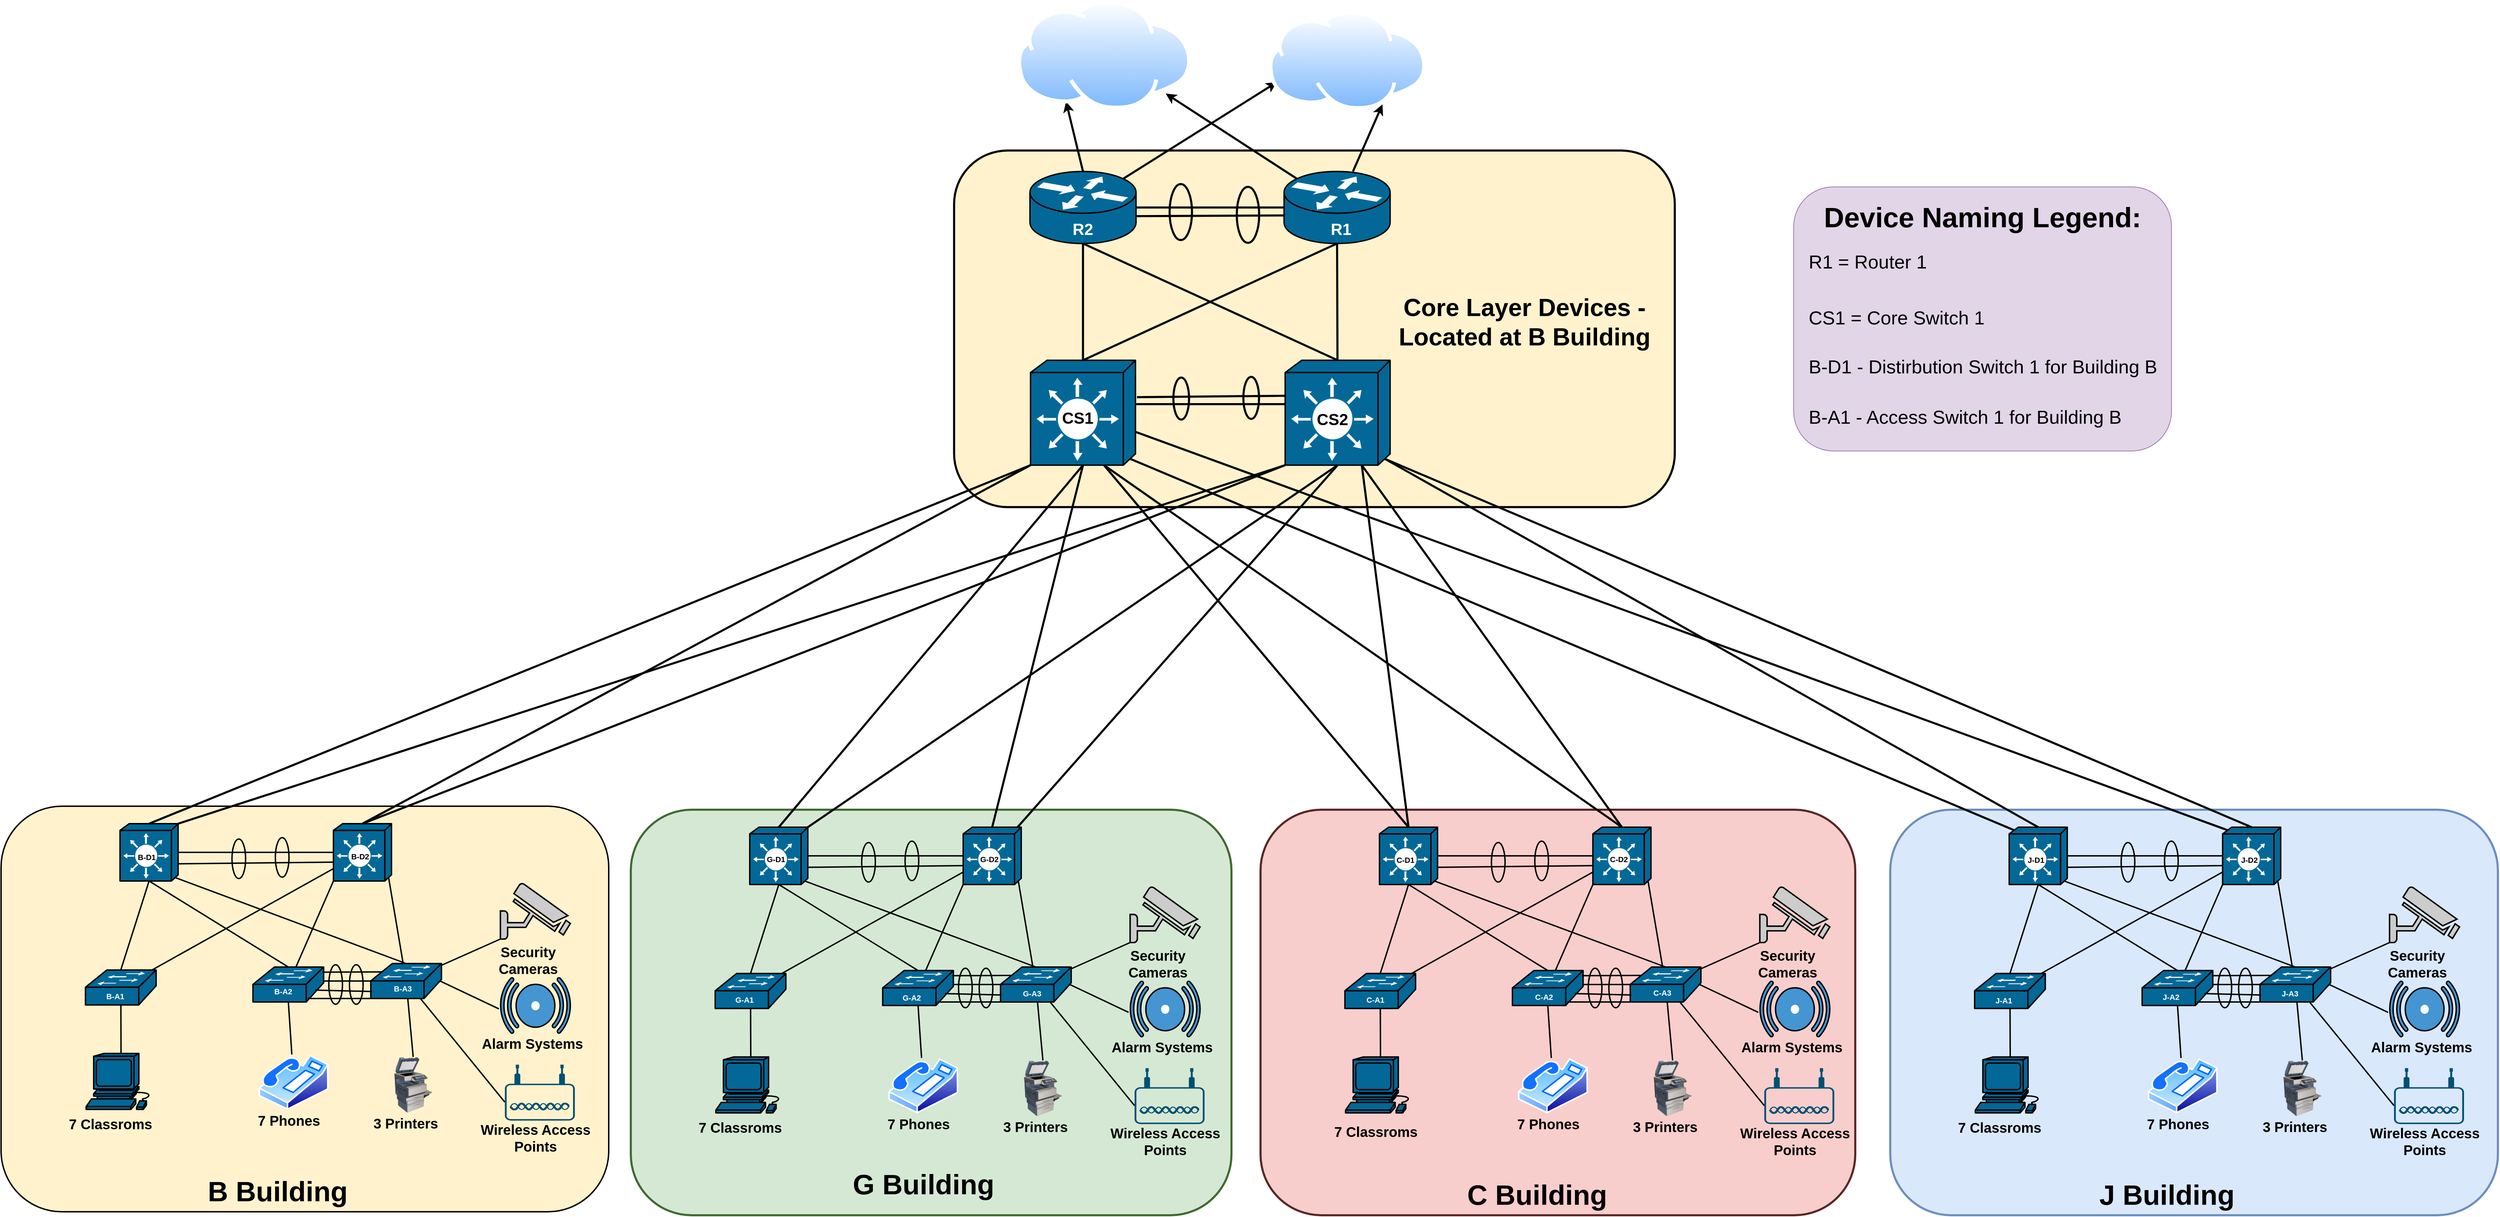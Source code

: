 <mxfile>
    <diagram id="1e_iy3KKnYAK0C85__co" name="Page-1">
        <mxGraphModel dx="3194" dy="1908" grid="1" gridSize="10" guides="1" tooltips="1" connect="1" arrows="1" fold="1" page="1" pageScale="1" pageWidth="850" pageHeight="1100" math="0" shadow="0">
            <root>
                <mxCell id="0"/>
                <mxCell id="1" parent="0"/>
                <mxCell id="418" value="" style="rounded=1;whiteSpace=wrap;html=1;fontSize=28;fillColor=#FFF2CC;strokeColor=#000000;fontColor=#ffffff;fillStyle=auto;strokeWidth=3;" parent="1" vertex="1">
                    <mxGeometry x="393.6" y="-697.75" width="1030" height="510" as="geometry"/>
                </mxCell>
                <mxCell id="38" style="edgeStyle=none;html=1;entryX=1;entryY=1;entryDx=0;entryDy=0;strokeWidth=3;exitX=0.12;exitY=0.1;exitDx=0;exitDy=0;exitPerimeter=0;strokeColor=#000000;" parent="1" source="240" target="34" edge="1">
                    <mxGeometry relative="1" as="geometry">
                        <mxPoint x="863.756" y="-670.138" as="sourcePoint"/>
                    </mxGeometry>
                </mxCell>
                <mxCell id="39" style="edgeStyle=none;html=1;entryX=0.75;entryY=1;entryDx=0;entryDy=0;strokeWidth=3;strokeColor=#000000;" parent="1" source="240" target="35" edge="1">
                    <mxGeometry relative="1" as="geometry">
                        <mxPoint x="924.076" y="-670.138" as="sourcePoint"/>
                    </mxGeometry>
                </mxCell>
                <mxCell id="36" style="edgeStyle=none;html=1;exitX=0.5;exitY=0;exitDx=0;exitDy=0;exitPerimeter=0;strokeWidth=3;strokeColor=#000000;" parent="1" source="241" edge="1">
                    <mxGeometry relative="1" as="geometry">
                        <mxPoint x="653.124" y="-670.138" as="sourcePoint"/>
                        <mxPoint x="553.6" y="-767.75" as="targetPoint"/>
                    </mxGeometry>
                </mxCell>
                <mxCell id="37" style="edgeStyle=none;html=1;exitX=0.88;exitY=0.1;exitDx=0;exitDy=0;exitPerimeter=0;entryX=0;entryY=0.75;entryDx=0;entryDy=0;strokeWidth=3;strokeColor=#000000;" parent="1" source="241" target="35" edge="1">
                    <mxGeometry relative="1" as="geometry">
                        <mxPoint x="686.459" y="-680.75" as="sourcePoint"/>
                    </mxGeometry>
                </mxCell>
                <mxCell id="35" value="" style="aspect=fixed;perimeter=ellipsePerimeter;html=1;align=center;shadow=0;dashed=0;spacingTop=3;image;image=img/lib/active_directory/internet_cloud.svg;" parent="1" vertex="1">
                    <mxGeometry x="843.29" y="-897.75" width="224.6" height="141.5" as="geometry"/>
                </mxCell>
                <mxCell id="8" value="" style="shape=mxgraph.cisco.switches.layer_3_switch;sketch=0;html=1;pointerEvents=1;dashed=0;fillColor=#036897;strokeColor=#000000;strokeWidth=2;verticalLabelPosition=bottom;verticalAlign=top;align=center;outlineConnect=0;points=[[0,0.5,0,0,0],[0,1,0,0,0],[0.08,0.05,0,0,0],[0.5,0,0,0,0],[0.5,1,0,0,0],[0.7,1,0,0,0],[0.95,0.94,0,0,0],[1,0,0,0,0],[1,0.5,0,0,0],[1,0.61,0,0,0]];" parent="1" vertex="1">
                    <mxGeometry x="502.81" y="-397.75" width="150" height="150" as="geometry"/>
                </mxCell>
                <mxCell id="34" value="" style="aspect=fixed;perimeter=ellipsePerimeter;html=1;align=center;shadow=0;dashed=0;spacingTop=3;image;image=img/lib/active_directory/internet_cloud.svg;" parent="1" vertex="1">
                    <mxGeometry x="483.6" y="-913" width="248.81" height="156.75" as="geometry"/>
                </mxCell>
                <mxCell id="229" value="" style="endArrow=none;html=1;entryX=0.985;entryY=0.147;entryDx=0;entryDy=0;entryPerimeter=0;exitX=0.16;exitY=0.24;exitDx=0;exitDy=0;exitPerimeter=0;movable=0;resizable=0;rotatable=0;deletable=0;editable=0;connectable=0;" parent="1" edge="1">
                    <mxGeometry width="50" height="50" relative="1" as="geometry">
                        <mxPoint x="720.16" y="782" as="sourcePoint"/>
                        <mxPoint x="220" y="820" as="targetPoint"/>
                    </mxGeometry>
                </mxCell>
                <mxCell id="240" value="" style="shape=mxgraph.cisco.routers.router;sketch=0;html=1;pointerEvents=1;dashed=0;fillColor=#036897;strokeColor=#000000;strokeWidth=2;verticalLabelPosition=bottom;verticalAlign=top;align=center;outlineConnect=0;points=[[0,0.5,0,0,0],[0,0.61,0,0,0],[0.12,0.1,0,0,0],[0.12,0.9,0,0,0],[0.5,0,0,0,0],[0.5,1,0,0,0],[0.88,0.1,0,0,0],[0.88,0.9,0,0,0],[1,0.5,0,0,0]];" parent="1" vertex="1">
                    <mxGeometry x="865.18" y="-667.75" width="151.58" height="103" as="geometry"/>
                </mxCell>
                <mxCell id="241" value="" style="shape=mxgraph.cisco.routers.router;sketch=0;html=1;pointerEvents=1;dashed=0;fillColor=#036897;strokeColor=#000000;strokeWidth=2;verticalLabelPosition=bottom;verticalAlign=top;align=center;outlineConnect=0;points=[[0,0.5,0,0,0],[0.12,0.1,0,0,0],[0.12,0.9,0,0,0],[0.5,0,0,0,0],[0.5,1,0,0,0],[0.88,0.1,0,0,0],[0.88,0.9,0,0,0],[1,0.5,0,0,0],[1,0.62,0,0,0]];" parent="1" vertex="1">
                    <mxGeometry x="502.02" y="-667.75" width="151.58" height="103" as="geometry"/>
                </mxCell>
                <mxCell id="243" value="" style="shape=mxgraph.cisco.switches.layer_3_switch;sketch=0;html=1;pointerEvents=1;dashed=0;fillColor=#036897;strokeColor=#000000;strokeWidth=2;verticalLabelPosition=bottom;verticalAlign=top;align=center;outlineConnect=0;points=[[0,0.5,0,0,0],[0,0.59,0,0,0],[0,1,0,0,0],[0.08,0.05,0,0,0],[0.5,0,0,0,0],[0.5,1,0,0,0],[0.73,1,0,0,0],[0.95,0.94,0,0,0],[1,0,0,0,0],[1,0.5,0,0,0]];" parent="1" vertex="1">
                    <mxGeometry x="866.76" y="-397.75" width="150" height="150" as="geometry"/>
                </mxCell>
                <mxCell id="244" value="" style="endArrow=none;html=1;strokeWidth=3;exitX=0.5;exitY=1;exitDx=0;exitDy=0;exitPerimeter=0;strokeColor=#000000;" parent="1" source="241" target="8" edge="1">
                    <mxGeometry width="50" height="50" relative="1" as="geometry">
                        <mxPoint x="633.6" y="-557.75" as="sourcePoint"/>
                        <mxPoint x="683.6" y="-607.75" as="targetPoint"/>
                    </mxGeometry>
                </mxCell>
                <mxCell id="245" value="" style="endArrow=none;html=1;strokeWidth=3;exitX=0.5;exitY=1;exitDx=0;exitDy=0;exitPerimeter=0;strokeColor=#000000;" parent="1" source="240" target="243" edge="1">
                    <mxGeometry width="50" height="50" relative="1" as="geometry">
                        <mxPoint x="1043.6" y="-547.75" as="sourcePoint"/>
                        <mxPoint x="1043.6" y="-380.75" as="targetPoint"/>
                    </mxGeometry>
                </mxCell>
                <mxCell id="246" value="" style="endArrow=none;html=1;strokeWidth=3;exitX=0.5;exitY=1;exitDx=0;exitDy=0;exitPerimeter=0;entryX=0.5;entryY=0;entryDx=0;entryDy=0;entryPerimeter=0;strokeColor=#000000;" parent="1" source="241" target="243" edge="1">
                    <mxGeometry width="50" height="50" relative="1" as="geometry">
                        <mxPoint x="949.39" y="-544.75" as="sourcePoint"/>
                        <mxPoint x="933.6" y="-397.75" as="targetPoint"/>
                    </mxGeometry>
                </mxCell>
                <mxCell id="247" value="" style="endArrow=none;html=1;strokeWidth=3;exitX=0.5;exitY=1;exitDx=0;exitDy=0;exitPerimeter=0;entryX=0.5;entryY=0;entryDx=0;entryDy=0;entryPerimeter=0;strokeColor=#000000;" parent="1" source="240" target="8" edge="1">
                    <mxGeometry width="50" height="50" relative="1" as="geometry">
                        <mxPoint x="587.81" y="-554.75" as="sourcePoint"/>
                        <mxPoint x="950.18" y="-377.75" as="targetPoint"/>
                    </mxGeometry>
                </mxCell>
                <mxCell id="248" value="" style="endArrow=none;html=1;strokeWidth=3;exitX=1;exitY=0.5;exitDx=0;exitDy=0;exitPerimeter=0;strokeColor=#000000;" parent="1" source="241" target="240" edge="1">
                    <mxGeometry width="50" height="50" relative="1" as="geometry">
                        <mxPoint x="587.81" y="-554.75" as="sourcePoint"/>
                        <mxPoint x="950.18" y="-377.75" as="targetPoint"/>
                    </mxGeometry>
                </mxCell>
                <mxCell id="249" value="" style="endArrow=none;html=1;strokeWidth=3;exitX=1;exitY=0.62;exitDx=0;exitDy=0;exitPerimeter=0;entryX=0;entryY=0.61;entryDx=0;entryDy=0;entryPerimeter=0;strokeColor=#000000;" parent="1" source="241" target="240" edge="1">
                    <mxGeometry width="50" height="50" relative="1" as="geometry">
                        <mxPoint x="663.6" y="-606.25" as="sourcePoint"/>
                        <mxPoint x="875.18" y="-606.25" as="targetPoint"/>
                    </mxGeometry>
                </mxCell>
                <mxCell id="250" value="" style="ellipse;whiteSpace=wrap;html=1;fillColor=none;strokeWidth=3;strokeColor=#000000;" parent="1" vertex="1">
                    <mxGeometry x="701.6" y="-649.75" width="32" height="80" as="geometry"/>
                </mxCell>
                <mxCell id="251" value="" style="ellipse;whiteSpace=wrap;html=1;fillColor=none;strokeWidth=3;strokeColor=#000000;" parent="1" vertex="1">
                    <mxGeometry x="797.6" y="-645.75" width="32" height="80" as="geometry"/>
                </mxCell>
                <mxCell id="252" value="" style="endArrow=none;html=1;strokeWidth=3;strokeColor=#000000;" parent="1" edge="1">
                    <mxGeometry width="50" height="50" relative="1" as="geometry">
                        <mxPoint x="655" y="-345" as="sourcePoint"/>
                        <mxPoint x="868" y="-347" as="targetPoint"/>
                    </mxGeometry>
                </mxCell>
                <mxCell id="253" value="" style="endArrow=none;html=1;strokeWidth=3;strokeColor=#000000;" parent="1" edge="1">
                    <mxGeometry width="50" height="50" relative="1" as="geometry">
                        <mxPoint x="654" y="-335" as="sourcePoint"/>
                        <mxPoint x="866" y="-335" as="targetPoint"/>
                    </mxGeometry>
                </mxCell>
                <mxCell id="254" value="" style="ellipse;whiteSpace=wrap;html=1;fillColor=none;strokeWidth=3;strokeColor=#000000;" parent="1" vertex="1">
                    <mxGeometry x="807" y="-374" width="22.4" height="60" as="geometry"/>
                </mxCell>
                <mxCell id="364" value="" style="rounded=1;whiteSpace=wrap;html=1;fontSize=28;fillColor=#FFF2CC;strokeColor=#000000;fontColor=#ffffff;strokeWidth=2;" parent="1" vertex="1">
                    <mxGeometry x="-968.45" y="240" width="868.45" height="580" as="geometry"/>
                </mxCell>
                <mxCell id="365" value="" style="shadow=0;dashed=0;html=1;strokeColor=#000000;fillColor=#4495D1;labelPosition=center;verticalLabelPosition=bottom;verticalAlign=top;align=center;outlineConnect=0;shape=mxgraph.veeam.2d.alarm;strokeWidth=2;" parent="1" vertex="1">
                    <mxGeometry x="-254.85" y="485" width="100" height="80" as="geometry"/>
                </mxCell>
                <mxCell id="366" value="" style="endArrow=none;html=1;entryX=0;entryY=1;entryDx=0;entryDy=0;entryPerimeter=0;strokeWidth=2;strokeColor=#000000;" parent="1" source="391" target="403" edge="1">
                    <mxGeometry width="50" height="50" relative="1" as="geometry">
                        <mxPoint x="-338.45" y="485" as="sourcePoint"/>
                        <mxPoint x="-278.45" y="385" as="targetPoint"/>
                    </mxGeometry>
                </mxCell>
                <mxCell id="367" value="" style="endArrow=none;html=1;entryX=-0.022;entryY=0.56;entryDx=0;entryDy=0;entryPerimeter=0;exitX=0.98;exitY=0.5;exitDx=0;exitDy=0;exitPerimeter=0;strokeWidth=2;strokeColor=#000000;" parent="1" source="391" target="365" edge="1">
                    <mxGeometry width="50" height="50" relative="1" as="geometry">
                        <mxPoint x="-348.45" y="495" as="sourcePoint"/>
                        <mxPoint x="-278.45" y="525" as="targetPoint"/>
                    </mxGeometry>
                </mxCell>
                <mxCell id="368" value="" style="endArrow=none;html=1;entryX=0;entryY=0.67;entryDx=0;entryDy=0;entryPerimeter=0;strokeWidth=2;strokeColor=#000000;" parent="1" source="391" target="406" edge="1">
                    <mxGeometry width="50" height="50" relative="1" as="geometry">
                        <mxPoint x="-358.45" y="505" as="sourcePoint"/>
                        <mxPoint x="-278.45" y="565" as="targetPoint"/>
                    </mxGeometry>
                </mxCell>
                <mxCell id="369" value="&lt;font color=&quot;#000000&quot; style=&quot;font-size: 20px;&quot;&gt;&lt;b style=&quot;font-size: 20px;&quot;&gt;7 Phones&lt;br style=&quot;font-size: 20px;&quot;&gt;&lt;/b&gt;&lt;/font&gt;" style="text;html=1;strokeColor=none;fillColor=none;align=center;verticalAlign=middle;whiteSpace=wrap;rounded=0;strokeWidth=2;fontSize=20;" parent="1" vertex="1">
                    <mxGeometry x="-608.45" y="673.6" width="102.03" height="30" as="geometry"/>
                </mxCell>
                <mxCell id="371" value="" style="ellipse;whiteSpace=wrap;html=1;fontSize=28;fillColor=none;strokeWidth=2;strokeColor=#000000;" parent="1" vertex="1">
                    <mxGeometry x="-638.45" y="287" width="19.5" height="56.4" as="geometry"/>
                </mxCell>
                <mxCell id="372" value="" style="endArrow=none;html=1;entryX=0;entryY=0.5;entryDx=0;entryDy=0;entryPerimeter=0;exitX=1;exitY=0.5;exitDx=0;exitDy=0;exitPerimeter=0;movable=1;resizable=1;rotatable=1;deletable=1;editable=1;connectable=1;strokeWidth=2;strokeColor=#000000;" parent="1" source="379" target="380" edge="1">
                    <mxGeometry width="50" height="50" relative="1" as="geometry">
                        <mxPoint x="-863.337" y="617.6" as="sourcePoint"/>
                        <mxPoint x="-857.973" y="535" as="targetPoint"/>
                    </mxGeometry>
                </mxCell>
                <mxCell id="373" value="" style="ellipse;whiteSpace=wrap;html=1;fontSize=28;fillColor=none;strokeWidth=2;strokeColor=#000000;" parent="1" vertex="1">
                    <mxGeometry x="-576.45" y="285" width="19.5" height="56.4" as="geometry"/>
                </mxCell>
                <mxCell id="374" value="" style="endArrow=none;html=1;exitX=1;exitY=0.7;exitDx=0;exitDy=0;exitPerimeter=0;movable=1;resizable=1;rotatable=1;deletable=1;editable=1;connectable=1;strokeWidth=2;strokeColor=#000000;" parent="1" source="379" edge="1">
                    <mxGeometry width="50" height="50" relative="1" as="geometry">
                        <mxPoint x="-724.45" y="307" as="sourcePoint"/>
                        <mxPoint x="-493.45" y="320" as="targetPoint"/>
                    </mxGeometry>
                </mxCell>
                <mxCell id="376" value="" style="endArrow=none;html=1;entryX=0.5;entryY=0.98;entryDx=0;entryDy=0;entryPerimeter=0;strokeWidth=2;strokeColor=#000000;" parent="1" source="400" target="390" edge="1">
                    <mxGeometry width="50" height="50" relative="1" as="geometry">
                        <mxPoint x="-698.18" y="615" as="sourcePoint"/>
                        <mxPoint x="-688.45" y="535" as="targetPoint"/>
                    </mxGeometry>
                </mxCell>
                <mxCell id="378" value="&lt;font style=&quot;font-size: 40px;&quot; color=&quot;#000000&quot;&gt;&lt;b style=&quot;font-size: 40px;&quot;&gt;B Building&lt;/b&gt;&lt;/font&gt;" style="text;html=1;strokeColor=none;fillColor=none;align=center;verticalAlign=middle;whiteSpace=wrap;rounded=0;strokeWidth=2;fontSize=40;" parent="1" vertex="1">
                    <mxGeometry x="-728.45" y="775" width="310" height="30" as="geometry"/>
                </mxCell>
                <mxCell id="379" value="" style="shape=mxgraph.cisco.switches.layer_3_switch;sketch=0;html=1;pointerEvents=1;dashed=0;fillColor=#036897;strokeColor=#000000;strokeWidth=2;verticalLabelPosition=bottom;verticalAlign=top;align=center;outlineConnect=0;points=[[0,0.5,0,0,0],[0,1,0,0,0],[0.08,0.05,0,0,0],[0.5,0,0,0,0],[0.5,1,0,0,0],[0.95,0.94,0,0,0],[1,0,0,0,0],[1,0.27,0,0,0],[1,0.5,0,0,0],[1,0.7,0,0,0]];" parent="1" vertex="1">
                    <mxGeometry x="-798.45" y="265" width="83" height="82" as="geometry"/>
                </mxCell>
                <mxCell id="380" value="" style="shape=mxgraph.cisco.switches.layer_3_switch;sketch=0;html=1;pointerEvents=1;dashed=0;fillColor=#036897;strokeColor=#000000;strokeWidth=2;verticalLabelPosition=bottom;verticalAlign=top;align=center;outlineConnect=0;" parent="1" vertex="1">
                    <mxGeometry x="-493.45" y="265" width="83" height="82" as="geometry"/>
                </mxCell>
                <mxCell id="381" value="" style="endArrow=none;html=1;exitX=0.5;exitY=1;exitDx=0;exitDy=0;exitPerimeter=0;entryX=0.5;entryY=0;entryDx=0;entryDy=0;entryPerimeter=0;strokeWidth=2;strokeColor=#000000;" parent="1" source="379" target="414" edge="1">
                    <mxGeometry width="50" height="50" relative="1" as="geometry">
                        <mxPoint x="-756.45" y="275" as="sourcePoint"/>
                        <mxPoint x="-699.45" y="-41" as="targetPoint"/>
                    </mxGeometry>
                </mxCell>
                <mxCell id="383" value="" style="endArrow=none;html=1;exitX=0;exitY=1;exitDx=0;exitDy=0;exitPerimeter=0;strokeWidth=2;strokeColor=#000000;" parent="1" source="380" target="390" edge="1">
                    <mxGeometry width="50" height="50" relative="1" as="geometry">
                        <mxPoint x="-727.65" y="335.16" as="sourcePoint"/>
                        <mxPoint x="-551.345" y="470" as="targetPoint"/>
                    </mxGeometry>
                </mxCell>
                <mxCell id="384" value="" style="endArrow=none;html=1;exitX=0.95;exitY=0.94;exitDx=0;exitDy=0;exitPerimeter=0;strokeWidth=2;strokeColor=#000000;" parent="1" source="380" target="391" edge="1">
                    <mxGeometry width="50" height="50" relative="1" as="geometry">
                        <mxPoint x="-498.45" y="339" as="sourcePoint"/>
                        <mxPoint x="-380.95" y="470" as="targetPoint"/>
                        <Array as="points"/>
                    </mxGeometry>
                </mxCell>
                <mxCell id="385" value="" style="shape=mxgraph.cisco.computers_and_peripherals.workstation;sketch=0;html=1;pointerEvents=1;dashed=0;fillColor=#036897;strokeColor=#000000;strokeWidth=2;verticalLabelPosition=bottom;verticalAlign=top;align=center;outlineConnect=0;" parent="1" vertex="1">
                    <mxGeometry x="-846.85" y="593.6" width="100" height="80" as="geometry"/>
                </mxCell>
                <mxCell id="387" value="" style="group;movable=1;resizable=1;rotatable=1;deletable=1;editable=1;connectable=1;strokeWidth=2;strokeColor=none;" parent="1" vertex="1" connectable="0">
                    <mxGeometry x="-608.45" y="465" width="269.4" height="65" as="geometry"/>
                </mxCell>
                <mxCell id="388" value="" style="ellipse;whiteSpace=wrap;html=1;fontSize=28;fillColor=none;strokeWidth=2;strokeColor=#000000;" parent="387" vertex="1">
                    <mxGeometry x="137.9" y="1.8" width="19.5" height="56.4" as="geometry"/>
                </mxCell>
                <mxCell id="389" value="" style="ellipse;whiteSpace=wrap;html=1;fontSize=28;fillColor=none;strokeWidth=2;strokeColor=#000000;" parent="387" vertex="1">
                    <mxGeometry x="108.4" y="1.8" width="19.5" height="56.4" as="geometry"/>
                </mxCell>
                <mxCell id="390" value="" style="shape=mxgraph.cisco.switches.workgroup_switch;sketch=0;html=1;pointerEvents=1;dashed=0;fillColor=#036897;strokeColor=#000000;strokeWidth=2;verticalLabelPosition=bottom;verticalAlign=top;align=center;outlineConnect=0;fontSize=16;fontColor=#000000;points=[[0,0.5,0,0,0],[0,0.98,0,0,0],[0.16,0.24,0,0,0],[0.5,0,0,0,0],[0.5,0.98,0,0,0],[0.75,0.86,0,0,0],[0.75,1,0,0,0],[0.76,0.53,0,0,0],[0.76,0.7,0,0,0],[0.87,0.74,0,0,0],[0.98,0.5,0,0,0],[1,0,0,0,0]];" parent="387" vertex="1">
                    <mxGeometry y="5" width="101" height="50" as="geometry"/>
                </mxCell>
                <mxCell id="391" value="" style="shape=mxgraph.cisco.switches.workgroup_switch;sketch=0;html=1;pointerEvents=1;dashed=0;fillColor=#036897;strokeColor=#000000;strokeWidth=2;verticalLabelPosition=bottom;verticalAlign=top;align=center;outlineConnect=0;fontSize=16;fontColor=#000000;points=[[0,0.5,0,0,0],[0,0.64,0,0,0],[0,0.8,0,0,0],[0,0.98,0,0,0],[0.16,0.24,0,0,0],[0.5,0,0,0,0],[0.5,0.98,0,0,0],[0.87,0.74,0,0,0],[0.98,0.5,0,0,0],[1,0,0,0,0]];movable=1;resizable=1;rotatable=1;deletable=1;editable=1;connectable=1;" parent="387" vertex="1">
                    <mxGeometry x="168.4" width="101" height="50" as="geometry"/>
                </mxCell>
                <mxCell id="392" value="" style="endArrow=none;html=1;exitX=0;exitY=0.5;exitDx=0;exitDy=0;exitPerimeter=0;entryX=1.01;entryY=0.4;entryDx=0;entryDy=0;entryPerimeter=0;movable=1;resizable=1;rotatable=1;deletable=1;editable=1;connectable=1;strokeColor=#000000;strokeWidth=2;" parent="387" source="391" target="390" edge="1">
                    <mxGeometry width="50" height="50" relative="1" as="geometry">
                        <mxPoint x="184.4" y="15" as="sourcePoint"/>
                        <mxPoint x="108.4" y="25" as="targetPoint"/>
                    </mxGeometry>
                </mxCell>
                <mxCell id="393" value="" style="endArrow=none;html=1;entryX=0.985;entryY=0.147;entryDx=0;entryDy=0;entryPerimeter=0;exitX=0.16;exitY=0.24;exitDx=0;exitDy=0;exitPerimeter=0;movable=1;resizable=1;rotatable=1;deletable=1;editable=1;connectable=1;strokeColor=#000000;strokeWidth=2;" parent="387" source="391" target="390" edge="1">
                    <mxGeometry width="50" height="50" relative="1" as="geometry">
                        <mxPoint x="168.4" y="25" as="sourcePoint"/>
                        <mxPoint x="128.4" y="-5" as="targetPoint"/>
                    </mxGeometry>
                </mxCell>
                <mxCell id="394" value="" style="endArrow=none;html=1;movable=1;resizable=1;rotatable=1;deletable=1;editable=1;connectable=1;strokeColor=#000000;strokeWidth=2;" parent="387" edge="1">
                    <mxGeometry width="50" height="50" relative="1" as="geometry">
                        <mxPoint x="175.4" y="50" as="sourcePoint"/>
                        <mxPoint x="78.4" y="50" as="targetPoint"/>
                    </mxGeometry>
                </mxCell>
                <mxCell id="395" value="" style="endArrow=none;html=1;movable=1;resizable=1;rotatable=1;deletable=1;editable=1;connectable=1;strokeWidth=2;strokeColor=#000000;" parent="387" edge="1">
                    <mxGeometry width="50" height="50" relative="1" as="geometry">
                        <mxPoint x="170" y="40" as="sourcePoint"/>
                        <mxPoint x="89" y="38" as="targetPoint"/>
                    </mxGeometry>
                </mxCell>
                <mxCell id="-Yv9RH5pwTCra0XLEg7_-620" value="&lt;div style=&quot;font-size: 11px;&quot;&gt;&lt;span style=&quot;font-size: 11px;&quot;&gt;&lt;b style=&quot;font-size: 11px;&quot;&gt;B-A2&lt;/b&gt;&lt;/span&gt;&lt;/div&gt;" style="text;html=1;strokeColor=none;fillColor=none;align=left;verticalAlign=middle;whiteSpace=wrap;rounded=0;fontColor=#FFFFFF;fontSize=11;" parent="387" vertex="1">
                    <mxGeometry x="28.45" y="15" width="30" height="50" as="geometry"/>
                </mxCell>
                <mxCell id="396" value="" style="endArrow=none;html=1;exitX=0.95;exitY=0.94;exitDx=0;exitDy=0;exitPerimeter=0;entryX=0.5;entryY=0;entryDx=0;entryDy=0;entryPerimeter=0;strokeWidth=2;strokeColor=#000000;" parent="1" source="379" target="391" edge="1">
                    <mxGeometry width="50" height="50" relative="1" as="geometry">
                        <mxPoint x="-727.65" y="335.16" as="sourcePoint"/>
                        <mxPoint x="-408.45" y="465" as="targetPoint"/>
                    </mxGeometry>
                </mxCell>
                <mxCell id="398" value="" style="endArrow=none;html=1;strokeWidth=2;strokeColor=#000000;" parent="1" source="380" target="414" edge="1">
                    <mxGeometry width="50" height="50" relative="1" as="geometry">
                        <mxPoint x="-498.45" y="335.0" as="sourcePoint"/>
                        <mxPoint x="-668.45" y="485.0" as="targetPoint"/>
                    </mxGeometry>
                </mxCell>
                <mxCell id="399" value="" style="endArrow=none;html=1;exitX=0.5;exitY=1;exitDx=0;exitDy=0;exitPerimeter=0;strokeWidth=2;strokeColor=#000000;entryX=0.5;entryY=0;entryDx=0;entryDy=0;entryPerimeter=0;" parent="1" source="379" target="390" edge="1">
                    <mxGeometry width="50" height="50" relative="1" as="geometry">
                        <mxPoint x="-498.45" y="307.0" as="sourcePoint"/>
                        <mxPoint x="-408.45" y="465" as="targetPoint"/>
                    </mxGeometry>
                </mxCell>
                <mxCell id="400" value="" style="aspect=fixed;perimeter=ellipsePerimeter;html=1;align=center;shadow=0;dashed=0;spacingTop=3;image;image=img/lib/active_directory/phone.svg;fillColor=#FFFF66;strokeWidth=2;strokeColor=#000000;" parent="1" vertex="1">
                    <mxGeometry x="-600.48" y="595" width="100" height="80" as="geometry"/>
                </mxCell>
                <mxCell id="401" value="&lt;font color=&quot;#000000&quot; style=&quot;font-size: 20px;&quot;&gt;&lt;b style=&quot;font-size: 20px;&quot;&gt;7 Classroms&lt;/b&gt;&lt;/font&gt;" style="text;html=1;strokeColor=none;fillColor=none;align=center;verticalAlign=middle;whiteSpace=wrap;rounded=0;strokeWidth=2;fontSize=20;" parent="1" vertex="1">
                    <mxGeometry x="-876.85" y="678.6" width="130" height="30" as="geometry"/>
                </mxCell>
                <mxCell id="403" value="" style="fontColor=#0066CC;verticalAlign=top;verticalLabelPosition=bottom;labelPosition=center;align=center;html=1;outlineConnect=0;fillColor=#CCCCCC;strokeColor=#000000;gradientColor=none;gradientDirection=north;strokeWidth=2;shape=mxgraph.networks.security_camera;labelBackgroundColor=#000000;" parent="1" vertex="1">
                    <mxGeometry x="-254.85" y="350" width="100" height="80" as="geometry"/>
                </mxCell>
                <mxCell id="404" value="" style="image;html=1;image=img/lib/clip_art/computers/Printer_Commercial_128x128.png;labelBackgroundColor=#000000;fontColor=#000000;fillColor=#FFFF66;strokeWidth=2;strokeColor=#000000;" parent="1" vertex="1">
                    <mxGeometry x="-429.45" y="598.6" width="100" height="80" as="geometry"/>
                </mxCell>
                <mxCell id="405" value="&lt;font color=&quot;#000000&quot; style=&quot;font-size: 20px;&quot;&gt;&lt;b style=&quot;font-size: 20px;&quot;&gt;3 Printers&lt;br style=&quot;font-size: 20px;&quot;&gt;&lt;br style=&quot;font-size: 20px;&quot;&gt;&lt;/b&gt;&lt;/font&gt;" style="text;html=1;strokeColor=none;fillColor=none;align=center;verticalAlign=middle;whiteSpace=wrap;rounded=0;strokeWidth=2;fontSize=20;" parent="1" vertex="1">
                    <mxGeometry x="-441.05" y="689.6" width="102" height="30" as="geometry"/>
                </mxCell>
                <mxCell id="406" value="" style="points=[[0.03,0.36,0],[0.18,0,0],[0.5,0.34,0],[0.82,0,0],[0.97,0.36,0],[1,0.67,0],[0.975,0.975,0],[0.5,1,0],[0.025,0.975,0],[0,0.67,0]];verticalLabelPosition=bottom;sketch=0;html=1;verticalAlign=top;aspect=fixed;align=center;pointerEvents=1;shape=mxgraph.cisco19.wireless_access_point;fillColor=#005073;strokeColor=#000000;strokeWidth=2;" parent="1" vertex="1">
                    <mxGeometry x="-248.45" y="609.6" width="100" height="80" as="geometry"/>
                </mxCell>
                <mxCell id="411" value="" style="endArrow=none;html=1;fontColor=#000000;strokeWidth=2;strokeColor=#000000;" parent="1" source="385" target="414" edge="1">
                    <mxGeometry width="50" height="50" relative="1" as="geometry">
                        <mxPoint x="-918.45" y="615" as="sourcePoint"/>
                        <mxPoint x="-868.45" y="565" as="targetPoint"/>
                    </mxGeometry>
                </mxCell>
                <mxCell id="413" value="" style="endArrow=none;html=1;exitX=0.5;exitY=0;exitDx=0;exitDy=0;strokeWidth=2;strokeColor=#000000;" parent="1" source="404" target="391" edge="1">
                    <mxGeometry width="50" height="50" relative="1" as="geometry">
                        <mxPoint x="-542.273" y="615.034" as="sourcePoint"/>
                        <mxPoint x="-388.45" y="515" as="targetPoint"/>
                    </mxGeometry>
                </mxCell>
                <mxCell id="414" value="" style="shape=mxgraph.cisco.switches.workgroup_switch;sketch=0;html=1;pointerEvents=1;dashed=0;fillColor=#036897;strokeColor=#000000;strokeWidth=2;verticalLabelPosition=bottom;verticalAlign=top;align=center;outlineConnect=0;fontSize=16;fontColor=#000000;points=[[0,0.5,0,0,0],[0,0.98,0,0,0],[0.16,0.24,0,0,0],[0.5,0,0,0,0],[0.5,0.98,0,0,0],[0.75,0.86,0,0,0],[0.75,1,0,0,0],[0.76,0.53,0,0,0],[0.76,0.7,0,0,0],[0.87,0.74,0,0,0],[0.98,0.5,0,0,0],[1,0,0,0,0]];" parent="1" vertex="1">
                    <mxGeometry x="-847.85" y="474.2" width="101" height="50" as="geometry"/>
                </mxCell>
                <mxCell id="415" value="&lt;font color=&quot;#000000&quot; style=&quot;font-size: 20px;&quot;&gt;&lt;b style=&quot;font-size: 20px;&quot;&gt;Security Cameras&lt;br style=&quot;font-size: 20px;&quot;&gt;&lt;/b&gt;&lt;/font&gt;" style="text;html=1;strokeColor=none;fillColor=none;align=center;verticalAlign=middle;whiteSpace=wrap;rounded=0;strokeWidth=2;fontSize=20;" parent="1" vertex="1">
                    <mxGeometry x="-274.85" y="445" width="120" height="30" as="geometry"/>
                </mxCell>
                <mxCell id="416" value="&lt;font color=&quot;#000000&quot; style=&quot;font-size: 20px;&quot;&gt;&lt;b style=&quot;font-size: 20px;&quot;&gt;Alarm Systems&lt;br style=&quot;font-size: 20px;&quot;&gt;&lt;/b&gt;&lt;/font&gt;" style="text;html=1;strokeColor=none;fillColor=none;align=center;verticalAlign=middle;whiteSpace=wrap;rounded=0;strokeWidth=2;fontSize=20;" parent="1" vertex="1">
                    <mxGeometry x="-294.35" y="563.6" width="170" height="30" as="geometry"/>
                </mxCell>
                <mxCell id="417" value="&lt;font color=&quot;#000000&quot; style=&quot;font-size: 20px;&quot;&gt;&lt;b style=&quot;font-size: 20px;&quot;&gt;Wireless Access Points&lt;br style=&quot;font-size: 20px;&quot;&gt;&lt;/b&gt;&lt;/font&gt;" style="text;html=1;strokeColor=none;fillColor=none;align=center;verticalAlign=middle;whiteSpace=wrap;rounded=0;strokeWidth=2;fontSize=20;" parent="1" vertex="1">
                    <mxGeometry x="-305.35" y="698.6" width="201" height="30" as="geometry"/>
                </mxCell>
                <mxCell id="419" value="&lt;font size=&quot;1&quot; style=&quot;&quot;&gt;&lt;b style=&quot;font-size: 35px;&quot;&gt;Core Layer Devices -&lt;br&gt;Located at B Building&lt;br&gt;&lt;/b&gt;&lt;/font&gt;" style="text;html=1;strokeColor=none;fillColor=none;align=center;verticalAlign=middle;whiteSpace=wrap;rounded=0;fontColor=#000000;" parent="1" vertex="1">
                    <mxGeometry x="1023.6" y="-497.75" width="370" height="90" as="geometry"/>
                </mxCell>
                <mxCell id="424" value="" style="rounded=1;whiteSpace=wrap;html=1;fontSize=28;fillColor=#D5E8D4;strokeColor=#416933;fontColor=#ffffff;strokeWidth=3;" parent="1" vertex="1">
                    <mxGeometry x="-68.45" y="245" width="858.45" height="580" as="geometry"/>
                </mxCell>
                <mxCell id="425" value="" style="shadow=0;dashed=0;html=1;strokeColor=#000000;fillColor=#4495D1;labelPosition=center;verticalLabelPosition=bottom;verticalAlign=top;align=center;outlineConnect=0;shape=mxgraph.veeam.2d.alarm;strokeWidth=2;" parent="1" vertex="1">
                    <mxGeometry x="645.15" y="490" width="100" height="80" as="geometry"/>
                </mxCell>
                <mxCell id="426" value="" style="endArrow=none;html=1;entryX=0;entryY=1;entryDx=0;entryDy=0;entryPerimeter=0;strokeWidth=2;strokeColor=#000000;" parent="1" source="446" target="456" edge="1">
                    <mxGeometry width="50" height="50" relative="1" as="geometry">
                        <mxPoint x="561.55" y="490" as="sourcePoint"/>
                        <mxPoint x="621.55" y="390" as="targetPoint"/>
                    </mxGeometry>
                </mxCell>
                <mxCell id="427" value="" style="endArrow=none;html=1;entryX=-0.022;entryY=0.56;entryDx=0;entryDy=0;entryPerimeter=0;exitX=0.98;exitY=0.5;exitDx=0;exitDy=0;exitPerimeter=0;strokeWidth=2;strokeColor=#000000;" parent="1" source="446" target="425" edge="1">
                    <mxGeometry width="50" height="50" relative="1" as="geometry">
                        <mxPoint x="551.55" y="500" as="sourcePoint"/>
                        <mxPoint x="621.55" y="530" as="targetPoint"/>
                    </mxGeometry>
                </mxCell>
                <mxCell id="428" value="" style="endArrow=none;html=1;entryX=0;entryY=0.67;entryDx=0;entryDy=0;entryPerimeter=0;strokeWidth=2;strokeColor=#000000;" parent="1" source="446" target="459" edge="1">
                    <mxGeometry width="50" height="50" relative="1" as="geometry">
                        <mxPoint x="541.55" y="510" as="sourcePoint"/>
                        <mxPoint x="621.55" y="570" as="targetPoint"/>
                    </mxGeometry>
                </mxCell>
                <mxCell id="429" value="&lt;font color=&quot;#000000&quot; style=&quot;font-size: 20px;&quot;&gt;&lt;b style=&quot;font-size: 20px;&quot;&gt;7 Phones&lt;br style=&quot;font-size: 20px;&quot;&gt;&lt;/b&gt;&lt;/font&gt;" style="text;html=1;strokeColor=none;fillColor=none;align=center;verticalAlign=middle;whiteSpace=wrap;rounded=0;strokeWidth=2;fontSize=20;" parent="1" vertex="1">
                    <mxGeometry x="291.55" y="678.6" width="102.03" height="30" as="geometry"/>
                </mxCell>
                <mxCell id="430" value="" style="ellipse;whiteSpace=wrap;html=1;fontSize=28;fillColor=none;strokeWidth=2;strokeColor=#000000;" parent="1" vertex="1">
                    <mxGeometry x="261.55" y="292" width="19.5" height="56.4" as="geometry"/>
                </mxCell>
                <mxCell id="431" value="" style="endArrow=none;html=1;entryX=0;entryY=0.5;entryDx=0;entryDy=0;entryPerimeter=0;exitX=1;exitY=0.5;exitDx=0;exitDy=0;exitPerimeter=0;movable=1;resizable=1;rotatable=1;deletable=1;editable=1;connectable=1;strokeWidth=2;strokeColor=#000000;" parent="1" source="436" target="437" edge="1">
                    <mxGeometry width="50" height="50" relative="1" as="geometry">
                        <mxPoint x="36.663" y="622.6" as="sourcePoint"/>
                        <mxPoint x="42.027" y="540" as="targetPoint"/>
                    </mxGeometry>
                </mxCell>
                <mxCell id="432" value="" style="ellipse;whiteSpace=wrap;html=1;fontSize=28;fillColor=none;strokeWidth=2;strokeColor=#000000;" parent="1" vertex="1">
                    <mxGeometry x="323.55" y="290" width="19.5" height="56.4" as="geometry"/>
                </mxCell>
                <mxCell id="433" value="" style="endArrow=none;html=1;exitX=1;exitY=0.7;exitDx=0;exitDy=0;exitPerimeter=0;movable=1;resizable=1;rotatable=1;deletable=1;editable=1;connectable=1;strokeWidth=2;strokeColor=#000000;" parent="1" source="436" edge="1">
                    <mxGeometry width="50" height="50" relative="1" as="geometry">
                        <mxPoint x="175.55" y="312" as="sourcePoint"/>
                        <mxPoint x="406.55" y="325" as="targetPoint"/>
                    </mxGeometry>
                </mxCell>
                <mxCell id="434" value="" style="endArrow=none;html=1;entryX=0.5;entryY=0.98;entryDx=0;entryDy=0;entryPerimeter=0;strokeWidth=2;strokeColor=#000000;" parent="1" source="454" target="445" edge="1">
                    <mxGeometry width="50" height="50" relative="1" as="geometry">
                        <mxPoint x="201.82" y="620" as="sourcePoint"/>
                        <mxPoint x="211.55" y="540" as="targetPoint"/>
                    </mxGeometry>
                </mxCell>
                <mxCell id="435" value="&lt;font style=&quot;font-size: 40px;&quot; color=&quot;#000000&quot;&gt;&lt;b style=&quot;font-size: 40px;&quot;&gt;G Building&lt;/b&gt;&lt;/font&gt;" style="text;html=1;strokeColor=none;fillColor=none;align=center;verticalAlign=middle;whiteSpace=wrap;rounded=0;strokeWidth=2;fontSize=40;" parent="1" vertex="1">
                    <mxGeometry x="194.52" y="765" width="310" height="30" as="geometry"/>
                </mxCell>
                <mxCell id="436" value="" style="shape=mxgraph.cisco.switches.layer_3_switch;sketch=0;html=1;pointerEvents=1;dashed=0;fillColor=#036897;strokeColor=#000000;strokeWidth=2;verticalLabelPosition=bottom;verticalAlign=top;align=center;outlineConnect=0;points=[[0,0.5,0,0,0],[0,1,0,0,0],[0.08,0.05,0,0,0],[0.5,0,0,0,0],[0.5,1,0,0,0],[0.95,0.94,0,0,0],[1,0,0,0,0],[1,0.27,0,0,0],[1,0.5,0,0,0],[1,0.7,0,0,0]];" parent="1" vertex="1">
                    <mxGeometry x="101.55" y="270" width="83" height="82" as="geometry"/>
                </mxCell>
                <mxCell id="437" value="" style="shape=mxgraph.cisco.switches.layer_3_switch;sketch=0;html=1;pointerEvents=1;dashed=0;fillColor=#036897;strokeColor=#000000;strokeWidth=2;verticalLabelPosition=bottom;verticalAlign=top;align=center;outlineConnect=0;" parent="1" vertex="1">
                    <mxGeometry x="406.55" y="270" width="83" height="82" as="geometry"/>
                </mxCell>
                <mxCell id="438" value="" style="endArrow=none;html=1;exitX=0.5;exitY=1;exitDx=0;exitDy=0;exitPerimeter=0;entryX=0.5;entryY=0;entryDx=0;entryDy=0;entryPerimeter=0;strokeWidth=2;strokeColor=#000000;" parent="1" source="436" target="462" edge="1">
                    <mxGeometry width="50" height="50" relative="1" as="geometry">
                        <mxPoint x="143.55" y="280" as="sourcePoint"/>
                        <mxPoint x="200.55" y="-36" as="targetPoint"/>
                    </mxGeometry>
                </mxCell>
                <mxCell id="439" value="" style="endArrow=none;html=1;exitX=0;exitY=1;exitDx=0;exitDy=0;exitPerimeter=0;strokeWidth=2;strokeColor=#000000;" parent="1" source="437" target="445" edge="1">
                    <mxGeometry width="50" height="50" relative="1" as="geometry">
                        <mxPoint x="172.35" y="340.16" as="sourcePoint"/>
                        <mxPoint x="348.655" y="475" as="targetPoint"/>
                    </mxGeometry>
                </mxCell>
                <mxCell id="440" value="" style="endArrow=none;html=1;exitX=0.95;exitY=0.94;exitDx=0;exitDy=0;exitPerimeter=0;strokeWidth=2;strokeColor=#000000;" parent="1" source="437" target="446" edge="1">
                    <mxGeometry width="50" height="50" relative="1" as="geometry">
                        <mxPoint x="401.55" y="344" as="sourcePoint"/>
                        <mxPoint x="519.05" y="475" as="targetPoint"/>
                        <Array as="points"/>
                    </mxGeometry>
                </mxCell>
                <mxCell id="441" value="" style="shape=mxgraph.cisco.computers_and_peripherals.workstation;sketch=0;html=1;pointerEvents=1;dashed=0;fillColor=#036897;strokeColor=#000000;strokeWidth=2;verticalLabelPosition=bottom;verticalAlign=top;align=center;outlineConnect=0;" parent="1" vertex="1">
                    <mxGeometry x="53.15" y="598.6" width="100" height="80" as="geometry"/>
                </mxCell>
                <mxCell id="442" value="" style="group;movable=1;resizable=1;rotatable=1;deletable=1;editable=1;connectable=1;strokeWidth=2;strokeColor=none;" parent="1" vertex="1" connectable="0">
                    <mxGeometry x="291.55" y="470" width="269.4" height="58.2" as="geometry"/>
                </mxCell>
                <mxCell id="443" value="" style="ellipse;whiteSpace=wrap;html=1;fontSize=28;fillColor=none;strokeWidth=2;strokeColor=#000000;" parent="442" vertex="1">
                    <mxGeometry x="137.9" y="1.8" width="19.5" height="56.4" as="geometry"/>
                </mxCell>
                <mxCell id="444" value="" style="ellipse;whiteSpace=wrap;html=1;fontSize=28;fillColor=none;strokeWidth=2;strokeColor=#000000;" parent="442" vertex="1">
                    <mxGeometry x="108.4" y="1.8" width="19.5" height="56.4" as="geometry"/>
                </mxCell>
                <mxCell id="445" value="" style="shape=mxgraph.cisco.switches.workgroup_switch;sketch=0;html=1;pointerEvents=1;dashed=0;fillColor=#036897;strokeColor=#000000;strokeWidth=2;verticalLabelPosition=bottom;verticalAlign=top;align=center;outlineConnect=0;fontSize=16;fontColor=#000000;points=[[0,0.5,0,0,0],[0,0.98,0,0,0],[0.16,0.24,0,0,0],[0.5,0,0,0,0],[0.5,0.98,0,0,0],[0.75,0.86,0,0,0],[0.75,1,0,0,0],[0.76,0.53,0,0,0],[0.76,0.7,0,0,0],[0.87,0.74,0,0,0],[0.98,0.5,0,0,0],[1,0,0,0,0]];" parent="442" vertex="1">
                    <mxGeometry y="5" width="101" height="50" as="geometry"/>
                </mxCell>
                <mxCell id="446" value="" style="shape=mxgraph.cisco.switches.workgroup_switch;sketch=0;html=1;pointerEvents=1;dashed=0;fillColor=#036897;strokeColor=#000000;strokeWidth=2;verticalLabelPosition=bottom;verticalAlign=top;align=center;outlineConnect=0;fontSize=16;fontColor=#000000;points=[[0,0.5,0,0,0],[0,0.64,0,0,0],[0,0.8,0,0,0],[0,0.98,0,0,0],[0.16,0.24,0,0,0],[0.5,0,0,0,0],[0.5,0.98,0,0,0],[0.87,0.74,0,0,0],[0.98,0.5,0,0,0],[1,0,0,0,0]];movable=1;resizable=1;rotatable=1;deletable=1;editable=1;connectable=1;" parent="442" vertex="1">
                    <mxGeometry x="168.4" width="101" height="50" as="geometry"/>
                </mxCell>
                <mxCell id="447" value="" style="endArrow=none;html=1;exitX=0;exitY=0.5;exitDx=0;exitDy=0;exitPerimeter=0;entryX=1.01;entryY=0.4;entryDx=0;entryDy=0;entryPerimeter=0;movable=1;resizable=1;rotatable=1;deletable=1;editable=1;connectable=1;strokeColor=#000000;strokeWidth=2;" parent="442" source="446" target="445" edge="1">
                    <mxGeometry width="50" height="50" relative="1" as="geometry">
                        <mxPoint x="184.4" y="15" as="sourcePoint"/>
                        <mxPoint x="108.4" y="25" as="targetPoint"/>
                    </mxGeometry>
                </mxCell>
                <mxCell id="448" value="" style="endArrow=none;html=1;entryX=0.985;entryY=0.147;entryDx=0;entryDy=0;entryPerimeter=0;exitX=0.16;exitY=0.24;exitDx=0;exitDy=0;exitPerimeter=0;movable=1;resizable=1;rotatable=1;deletable=1;editable=1;connectable=1;strokeColor=#000000;strokeWidth=2;" parent="442" source="446" target="445" edge="1">
                    <mxGeometry width="50" height="50" relative="1" as="geometry">
                        <mxPoint x="168.4" y="25" as="sourcePoint"/>
                        <mxPoint x="128.4" y="-5" as="targetPoint"/>
                    </mxGeometry>
                </mxCell>
                <mxCell id="449" value="" style="endArrow=none;html=1;movable=1;resizable=1;rotatable=1;deletable=1;editable=1;connectable=1;strokeColor=#000000;strokeWidth=2;" parent="442" edge="1">
                    <mxGeometry width="50" height="50" relative="1" as="geometry">
                        <mxPoint x="175.4" y="50" as="sourcePoint"/>
                        <mxPoint x="78.4" y="50" as="targetPoint"/>
                    </mxGeometry>
                </mxCell>
                <mxCell id="450" value="" style="endArrow=none;html=1;movable=1;resizable=1;rotatable=1;deletable=1;editable=1;connectable=1;strokeWidth=2;strokeColor=#000000;" parent="442" edge="1">
                    <mxGeometry width="50" height="50" relative="1" as="geometry">
                        <mxPoint x="170" y="40" as="sourcePoint"/>
                        <mxPoint x="89" y="38" as="targetPoint"/>
                    </mxGeometry>
                </mxCell>
                <mxCell id="451" value="" style="endArrow=none;html=1;exitX=0.95;exitY=0.94;exitDx=0;exitDy=0;exitPerimeter=0;entryX=0.5;entryY=0;entryDx=0;entryDy=0;entryPerimeter=0;strokeWidth=2;strokeColor=#000000;" parent="1" source="436" target="446" edge="1">
                    <mxGeometry width="50" height="50" relative="1" as="geometry">
                        <mxPoint x="172.35" y="340.16" as="sourcePoint"/>
                        <mxPoint x="491.55" y="470" as="targetPoint"/>
                    </mxGeometry>
                </mxCell>
                <mxCell id="452" value="" style="endArrow=none;html=1;strokeWidth=2;strokeColor=#000000;" parent="1" source="437" target="462" edge="1">
                    <mxGeometry width="50" height="50" relative="1" as="geometry">
                        <mxPoint x="401.55" y="340.0" as="sourcePoint"/>
                        <mxPoint x="231.55" y="490.0" as="targetPoint"/>
                    </mxGeometry>
                </mxCell>
                <mxCell id="453" value="" style="endArrow=none;html=1;exitX=0.5;exitY=1;exitDx=0;exitDy=0;exitPerimeter=0;strokeWidth=2;strokeColor=#000000;entryX=0.5;entryY=0;entryDx=0;entryDy=0;entryPerimeter=0;" parent="1" source="436" target="445" edge="1">
                    <mxGeometry width="50" height="50" relative="1" as="geometry">
                        <mxPoint x="401.55" y="312.0" as="sourcePoint"/>
                        <mxPoint x="491.55" y="470" as="targetPoint"/>
                    </mxGeometry>
                </mxCell>
                <mxCell id="454" value="" style="aspect=fixed;perimeter=ellipsePerimeter;html=1;align=center;shadow=0;dashed=0;spacingTop=3;image;image=img/lib/active_directory/phone.svg;fillColor=#FFFF66;strokeWidth=2;strokeColor=#000000;" parent="1" vertex="1">
                    <mxGeometry x="299.52" y="600" width="100" height="80" as="geometry"/>
                </mxCell>
                <mxCell id="455" value="&lt;font color=&quot;#000000&quot; style=&quot;font-size: 20px;&quot;&gt;&lt;b style=&quot;font-size: 20px;&quot;&gt;7 Classroms&lt;/b&gt;&lt;/font&gt;" style="text;html=1;strokeColor=none;fillColor=none;align=center;verticalAlign=middle;whiteSpace=wrap;rounded=0;strokeWidth=2;fontSize=20;" parent="1" vertex="1">
                    <mxGeometry x="23.15" y="683.6" width="130" height="30" as="geometry"/>
                </mxCell>
                <mxCell id="456" value="" style="fontColor=#0066CC;verticalAlign=top;verticalLabelPosition=bottom;labelPosition=center;align=center;html=1;outlineConnect=0;fillColor=#CCCCCC;strokeColor=#000000;gradientColor=none;gradientDirection=north;strokeWidth=2;shape=mxgraph.networks.security_camera;labelBackgroundColor=#000000;" parent="1" vertex="1">
                    <mxGeometry x="645.15" y="355" width="100" height="80" as="geometry"/>
                </mxCell>
                <mxCell id="457" value="" style="image;html=1;image=img/lib/clip_art/computers/Printer_Commercial_128x128.png;labelBackgroundColor=#000000;fontColor=#000000;fillColor=#FFFF66;strokeWidth=2;strokeColor=#000000;" parent="1" vertex="1">
                    <mxGeometry x="470.55" y="603.6" width="100" height="80" as="geometry"/>
                </mxCell>
                <mxCell id="458" value="&lt;font color=&quot;#000000&quot; style=&quot;font-size: 20px;&quot;&gt;&lt;b style=&quot;font-size: 20px;&quot;&gt;3 Printers&lt;br style=&quot;font-size: 20px;&quot;&gt;&lt;br style=&quot;font-size: 20px;&quot;&gt;&lt;/b&gt;&lt;/font&gt;" style="text;html=1;strokeColor=none;fillColor=none;align=center;verticalAlign=middle;whiteSpace=wrap;rounded=0;strokeWidth=2;fontSize=20;" parent="1" vertex="1">
                    <mxGeometry x="458.95" y="694.6" width="102" height="30" as="geometry"/>
                </mxCell>
                <mxCell id="459" value="" style="points=[[0.03,0.36,0],[0.18,0,0],[0.5,0.34,0],[0.82,0,0],[0.97,0.36,0],[1,0.67,0],[0.975,0.975,0],[0.5,1,0],[0.025,0.975,0],[0,0.67,0]];verticalLabelPosition=bottom;sketch=0;html=1;verticalAlign=top;aspect=fixed;align=center;pointerEvents=1;shape=mxgraph.cisco19.wireless_access_point;fillColor=#005073;strokeColor=#000000;strokeWidth=2;" parent="1" vertex="1">
                    <mxGeometry x="651.55" y="614.6" width="100" height="80" as="geometry"/>
                </mxCell>
                <mxCell id="460" value="" style="endArrow=none;html=1;fontColor=#000000;strokeWidth=2;strokeColor=#000000;" parent="1" source="441" target="462" edge="1">
                    <mxGeometry width="50" height="50" relative="1" as="geometry">
                        <mxPoint x="-18.45" y="620" as="sourcePoint"/>
                        <mxPoint x="31.55" y="570" as="targetPoint"/>
                    </mxGeometry>
                </mxCell>
                <mxCell id="461" value="" style="endArrow=none;html=1;exitX=0.5;exitY=0;exitDx=0;exitDy=0;strokeWidth=2;strokeColor=#000000;" parent="1" source="457" target="446" edge="1">
                    <mxGeometry width="50" height="50" relative="1" as="geometry">
                        <mxPoint x="357.727" y="620.034" as="sourcePoint"/>
                        <mxPoint x="511.55" y="520" as="targetPoint"/>
                    </mxGeometry>
                </mxCell>
                <mxCell id="462" value="" style="shape=mxgraph.cisco.switches.workgroup_switch;sketch=0;html=1;pointerEvents=1;dashed=0;fillColor=#036897;strokeColor=#000000;strokeWidth=2;verticalLabelPosition=bottom;verticalAlign=top;align=center;outlineConnect=0;fontSize=16;fontColor=#000000;points=[[0,0.5,0,0,0],[0,0.98,0,0,0],[0.16,0.24,0,0,0],[0.5,0,0,0,0],[0.5,0.98,0,0,0],[0.75,0.86,0,0,0],[0.75,1,0,0,0],[0.76,0.53,0,0,0],[0.76,0.7,0,0,0],[0.87,0.74,0,0,0],[0.98,0.5,0,0,0],[1,0,0,0,0]];" parent="1" vertex="1">
                    <mxGeometry x="52.15" y="479.2" width="101" height="50" as="geometry"/>
                </mxCell>
                <mxCell id="463" value="&lt;font color=&quot;#000000&quot; style=&quot;font-size: 20px;&quot;&gt;&lt;b style=&quot;font-size: 20px;&quot;&gt;Security Cameras&lt;br style=&quot;font-size: 20px;&quot;&gt;&lt;/b&gt;&lt;/font&gt;" style="text;html=1;strokeColor=none;fillColor=none;align=center;verticalAlign=middle;whiteSpace=wrap;rounded=0;strokeWidth=2;fontSize=20;" parent="1" vertex="1">
                    <mxGeometry x="625.15" y="450" width="120" height="30" as="geometry"/>
                </mxCell>
                <mxCell id="464" value="&lt;font color=&quot;#000000&quot; style=&quot;font-size: 20px;&quot;&gt;&lt;b style=&quot;font-size: 20px;&quot;&gt;Alarm Systems&lt;br style=&quot;font-size: 20px;&quot;&gt;&lt;/b&gt;&lt;/font&gt;" style="text;html=1;strokeColor=none;fillColor=none;align=center;verticalAlign=middle;whiteSpace=wrap;rounded=0;strokeWidth=2;fontSize=20;" parent="1" vertex="1">
                    <mxGeometry x="605.65" y="568.6" width="170" height="30" as="geometry"/>
                </mxCell>
                <mxCell id="465" value="&lt;font color=&quot;#000000&quot; style=&quot;font-size: 20px;&quot;&gt;&lt;b style=&quot;font-size: 20px;&quot;&gt;Wireless Access Points&lt;br style=&quot;font-size: 20px;&quot;&gt;&lt;/b&gt;&lt;/font&gt;" style="text;html=1;strokeColor=none;fillColor=none;align=center;verticalAlign=middle;whiteSpace=wrap;rounded=0;strokeWidth=2;fontSize=20;" parent="1" vertex="1">
                    <mxGeometry x="594.65" y="703.6" width="201" height="30" as="geometry"/>
                </mxCell>
                <mxCell id="466" value="" style="rounded=1;whiteSpace=wrap;html=1;fontSize=28;fillColor=#F8CECC;strokeColor=#572727;fontColor=#ffffff;strokeWidth=3;" parent="1" vertex="1">
                    <mxGeometry x="831.55" y="245" width="850" height="580" as="geometry"/>
                </mxCell>
                <mxCell id="467" value="" style="shadow=0;dashed=0;html=1;strokeColor=#000000;fillColor=#4495D1;labelPosition=center;verticalLabelPosition=bottom;verticalAlign=top;align=center;outlineConnect=0;shape=mxgraph.veeam.2d.alarm;strokeWidth=2;" parent="1" vertex="1">
                    <mxGeometry x="1545.15" y="490" width="100" height="80" as="geometry"/>
                </mxCell>
                <mxCell id="468" value="" style="endArrow=none;html=1;entryX=0;entryY=1;entryDx=0;entryDy=0;entryPerimeter=0;strokeWidth=2;strokeColor=#000000;" parent="1" source="488" target="498" edge="1">
                    <mxGeometry width="50" height="50" relative="1" as="geometry">
                        <mxPoint x="1461.55" y="490" as="sourcePoint"/>
                        <mxPoint x="1521.55" y="390" as="targetPoint"/>
                    </mxGeometry>
                </mxCell>
                <mxCell id="469" value="" style="endArrow=none;html=1;entryX=-0.022;entryY=0.56;entryDx=0;entryDy=0;entryPerimeter=0;exitX=0.98;exitY=0.5;exitDx=0;exitDy=0;exitPerimeter=0;strokeWidth=2;strokeColor=#000000;" parent="1" source="488" target="467" edge="1">
                    <mxGeometry width="50" height="50" relative="1" as="geometry">
                        <mxPoint x="1451.55" y="500" as="sourcePoint"/>
                        <mxPoint x="1521.55" y="530" as="targetPoint"/>
                    </mxGeometry>
                </mxCell>
                <mxCell id="470" value="" style="endArrow=none;html=1;entryX=0;entryY=0.67;entryDx=0;entryDy=0;entryPerimeter=0;strokeWidth=2;strokeColor=#000000;" parent="1" source="488" target="501" edge="1">
                    <mxGeometry width="50" height="50" relative="1" as="geometry">
                        <mxPoint x="1441.55" y="510" as="sourcePoint"/>
                        <mxPoint x="1521.55" y="570" as="targetPoint"/>
                    </mxGeometry>
                </mxCell>
                <mxCell id="471" value="&lt;font color=&quot;#000000&quot; style=&quot;font-size: 20px;&quot;&gt;&lt;b style=&quot;font-size: 20px;&quot;&gt;7 Phones&lt;br style=&quot;font-size: 20px;&quot;&gt;&lt;/b&gt;&lt;/font&gt;" style="text;html=1;strokeColor=none;fillColor=none;align=center;verticalAlign=middle;whiteSpace=wrap;rounded=0;strokeWidth=2;fontSize=20;" parent="1" vertex="1">
                    <mxGeometry x="1191.55" y="678.6" width="102.03" height="30" as="geometry"/>
                </mxCell>
                <mxCell id="472" value="" style="ellipse;whiteSpace=wrap;html=1;fontSize=28;fillColor=none;strokeWidth=2;strokeColor=#000000;" parent="1" vertex="1">
                    <mxGeometry x="1161.55" y="292" width="19.5" height="56.4" as="geometry"/>
                </mxCell>
                <mxCell id="473" value="" style="endArrow=none;html=1;entryX=0;entryY=0.5;entryDx=0;entryDy=0;entryPerimeter=0;exitX=1;exitY=0.5;exitDx=0;exitDy=0;exitPerimeter=0;movable=1;resizable=1;rotatable=1;deletable=1;editable=1;connectable=1;strokeWidth=2;strokeColor=#000000;" parent="1" source="478" target="479" edge="1">
                    <mxGeometry width="50" height="50" relative="1" as="geometry">
                        <mxPoint x="936.663" y="622.6" as="sourcePoint"/>
                        <mxPoint x="942.027" y="540" as="targetPoint"/>
                    </mxGeometry>
                </mxCell>
                <mxCell id="474" value="" style="ellipse;whiteSpace=wrap;html=1;fontSize=28;fillColor=none;strokeWidth=2;strokeColor=#000000;" parent="1" vertex="1">
                    <mxGeometry x="1223.55" y="290" width="19.5" height="56.4" as="geometry"/>
                </mxCell>
                <mxCell id="475" value="" style="endArrow=none;html=1;exitX=1;exitY=0.7;exitDx=0;exitDy=0;exitPerimeter=0;movable=1;resizable=1;rotatable=1;deletable=1;editable=1;connectable=1;strokeWidth=2;strokeColor=#000000;" parent="1" source="478" edge="1">
                    <mxGeometry width="50" height="50" relative="1" as="geometry">
                        <mxPoint x="1075.55" y="312" as="sourcePoint"/>
                        <mxPoint x="1306.55" y="325" as="targetPoint"/>
                    </mxGeometry>
                </mxCell>
                <mxCell id="476" value="" style="endArrow=none;html=1;entryX=0.5;entryY=0.98;entryDx=0;entryDy=0;entryPerimeter=0;strokeWidth=2;strokeColor=#000000;" parent="1" source="496" target="487" edge="1">
                    <mxGeometry width="50" height="50" relative="1" as="geometry">
                        <mxPoint x="1101.82" y="620" as="sourcePoint"/>
                        <mxPoint x="1111.55" y="540" as="targetPoint"/>
                    </mxGeometry>
                </mxCell>
                <mxCell id="477" value="&lt;font style=&quot;font-size: 40px;&quot; color=&quot;#000000&quot;&gt;&lt;b style=&quot;font-size: 40px;&quot;&gt;C Building&lt;/b&gt;&lt;/font&gt;" style="text;html=1;strokeColor=none;fillColor=none;align=center;verticalAlign=middle;whiteSpace=wrap;rounded=0;strokeWidth=2;fontSize=40;" parent="1" vertex="1">
                    <mxGeometry x="1071.55" y="780" width="310" height="30" as="geometry"/>
                </mxCell>
                <mxCell id="478" value="" style="shape=mxgraph.cisco.switches.layer_3_switch;sketch=0;html=1;pointerEvents=1;dashed=0;fillColor=#036897;strokeColor=#000000;strokeWidth=2;verticalLabelPosition=bottom;verticalAlign=top;align=center;outlineConnect=0;points=[[0,0.5,0,0,0],[0,1,0,0,0],[0.08,0.05,0,0,0],[0.5,0,0,0,0],[0.5,1,0,0,0],[0.95,0.94,0,0,0],[1,0,0,0,0],[1,0.27,0,0,0],[1,0.5,0,0,0],[1,0.7,0,0,0]];" parent="1" vertex="1">
                    <mxGeometry x="1001.55" y="270" width="83" height="82" as="geometry"/>
                </mxCell>
                <mxCell id="479" value="" style="shape=mxgraph.cisco.switches.layer_3_switch;sketch=0;html=1;pointerEvents=1;dashed=0;fillColor=#036897;strokeColor=#000000;strokeWidth=2;verticalLabelPosition=bottom;verticalAlign=top;align=center;outlineConnect=0;" parent="1" vertex="1">
                    <mxGeometry x="1306.55" y="270" width="83" height="82" as="geometry"/>
                </mxCell>
                <mxCell id="480" value="" style="endArrow=none;html=1;exitX=0.5;exitY=1;exitDx=0;exitDy=0;exitPerimeter=0;entryX=0.5;entryY=0;entryDx=0;entryDy=0;entryPerimeter=0;strokeWidth=2;strokeColor=#000000;" parent="1" source="478" target="504" edge="1">
                    <mxGeometry width="50" height="50" relative="1" as="geometry">
                        <mxPoint x="1043.55" y="280" as="sourcePoint"/>
                        <mxPoint x="1100.55" y="-36" as="targetPoint"/>
                    </mxGeometry>
                </mxCell>
                <mxCell id="481" value="" style="endArrow=none;html=1;exitX=0;exitY=1;exitDx=0;exitDy=0;exitPerimeter=0;strokeWidth=2;strokeColor=#000000;" parent="1" source="479" target="487" edge="1">
                    <mxGeometry width="50" height="50" relative="1" as="geometry">
                        <mxPoint x="1072.35" y="340.16" as="sourcePoint"/>
                        <mxPoint x="1248.655" y="475" as="targetPoint"/>
                    </mxGeometry>
                </mxCell>
                <mxCell id="482" value="" style="endArrow=none;html=1;exitX=0.95;exitY=0.94;exitDx=0;exitDy=0;exitPerimeter=0;strokeWidth=2;strokeColor=#000000;" parent="1" source="479" target="488" edge="1">
                    <mxGeometry width="50" height="50" relative="1" as="geometry">
                        <mxPoint x="1301.55" y="344" as="sourcePoint"/>
                        <mxPoint x="1419.05" y="475" as="targetPoint"/>
                        <Array as="points"/>
                    </mxGeometry>
                </mxCell>
                <mxCell id="483" value="" style="shape=mxgraph.cisco.computers_and_peripherals.workstation;sketch=0;html=1;pointerEvents=1;dashed=0;fillColor=#036897;strokeColor=#000000;strokeWidth=2;verticalLabelPosition=bottom;verticalAlign=top;align=center;outlineConnect=0;" parent="1" vertex="1">
                    <mxGeometry x="953.15" y="598.6" width="100" height="80" as="geometry"/>
                </mxCell>
                <mxCell id="484" value="" style="group;movable=1;resizable=1;rotatable=1;deletable=1;editable=1;connectable=1;strokeWidth=2;strokeColor=none;" parent="1" vertex="1" connectable="0">
                    <mxGeometry x="1191.55" y="470" width="269.4" height="58.2" as="geometry"/>
                </mxCell>
                <mxCell id="485" value="" style="ellipse;whiteSpace=wrap;html=1;fontSize=28;fillColor=none;strokeWidth=2;strokeColor=#000000;" parent="484" vertex="1">
                    <mxGeometry x="137.9" y="1.8" width="19.5" height="56.4" as="geometry"/>
                </mxCell>
                <mxCell id="486" value="" style="ellipse;whiteSpace=wrap;html=1;fontSize=28;fillColor=none;strokeWidth=2;strokeColor=#000000;" parent="484" vertex="1">
                    <mxGeometry x="108.4" y="1.8" width="19.5" height="56.4" as="geometry"/>
                </mxCell>
                <mxCell id="487" value="" style="shape=mxgraph.cisco.switches.workgroup_switch;sketch=0;html=1;pointerEvents=1;dashed=0;fillColor=#036897;strokeColor=#000000;strokeWidth=2;verticalLabelPosition=bottom;verticalAlign=top;align=center;outlineConnect=0;fontSize=16;fontColor=#000000;points=[[0,0.5,0,0,0],[0,0.98,0,0,0],[0.16,0.24,0,0,0],[0.5,0,0,0,0],[0.5,0.98,0,0,0],[0.75,0.86,0,0,0],[0.75,1,0,0,0],[0.76,0.53,0,0,0],[0.76,0.7,0,0,0],[0.87,0.74,0,0,0],[0.98,0.5,0,0,0],[1,0,0,0,0]];" parent="484" vertex="1">
                    <mxGeometry y="5" width="101" height="50" as="geometry"/>
                </mxCell>
                <mxCell id="488" value="" style="shape=mxgraph.cisco.switches.workgroup_switch;sketch=0;html=1;pointerEvents=1;dashed=0;fillColor=#036897;strokeColor=#000000;strokeWidth=2;verticalLabelPosition=bottom;verticalAlign=top;align=center;outlineConnect=0;fontSize=16;fontColor=#000000;points=[[0,0.5,0,0,0],[0,0.64,0,0,0],[0,0.8,0,0,0],[0,0.98,0,0,0],[0.16,0.24,0,0,0],[0.5,0,0,0,0],[0.5,0.98,0,0,0],[0.87,0.74,0,0,0],[0.98,0.5,0,0,0],[1,0,0,0,0]];movable=1;resizable=1;rotatable=1;deletable=1;editable=1;connectable=1;" parent="484" vertex="1">
                    <mxGeometry x="168.4" width="101" height="50" as="geometry"/>
                </mxCell>
                <mxCell id="489" value="" style="endArrow=none;html=1;exitX=0;exitY=0.5;exitDx=0;exitDy=0;exitPerimeter=0;entryX=1.01;entryY=0.4;entryDx=0;entryDy=0;entryPerimeter=0;movable=1;resizable=1;rotatable=1;deletable=1;editable=1;connectable=1;strokeColor=#000000;strokeWidth=2;" parent="484" source="488" target="487" edge="1">
                    <mxGeometry width="50" height="50" relative="1" as="geometry">
                        <mxPoint x="184.4" y="15" as="sourcePoint"/>
                        <mxPoint x="108.4" y="25" as="targetPoint"/>
                    </mxGeometry>
                </mxCell>
                <mxCell id="490" value="" style="endArrow=none;html=1;entryX=0.985;entryY=0.147;entryDx=0;entryDy=0;entryPerimeter=0;exitX=0.16;exitY=0.24;exitDx=0;exitDy=0;exitPerimeter=0;movable=1;resizable=1;rotatable=1;deletable=1;editable=1;connectable=1;strokeColor=#000000;strokeWidth=2;" parent="484" source="488" target="487" edge="1">
                    <mxGeometry width="50" height="50" relative="1" as="geometry">
                        <mxPoint x="168.4" y="25" as="sourcePoint"/>
                        <mxPoint x="128.4" y="-5" as="targetPoint"/>
                    </mxGeometry>
                </mxCell>
                <mxCell id="491" value="" style="endArrow=none;html=1;movable=1;resizable=1;rotatable=1;deletable=1;editable=1;connectable=1;strokeColor=#000000;strokeWidth=2;" parent="484" edge="1">
                    <mxGeometry width="50" height="50" relative="1" as="geometry">
                        <mxPoint x="175.4" y="50" as="sourcePoint"/>
                        <mxPoint x="78.4" y="50" as="targetPoint"/>
                    </mxGeometry>
                </mxCell>
                <mxCell id="492" value="" style="endArrow=none;html=1;movable=1;resizable=1;rotatable=1;deletable=1;editable=1;connectable=1;strokeWidth=2;strokeColor=#000000;" parent="484" edge="1">
                    <mxGeometry width="50" height="50" relative="1" as="geometry">
                        <mxPoint x="170" y="40" as="sourcePoint"/>
                        <mxPoint x="89" y="38" as="targetPoint"/>
                    </mxGeometry>
                </mxCell>
                <mxCell id="493" value="" style="endArrow=none;html=1;exitX=0.95;exitY=0.94;exitDx=0;exitDy=0;exitPerimeter=0;entryX=0.5;entryY=0;entryDx=0;entryDy=0;entryPerimeter=0;strokeWidth=2;strokeColor=#000000;" parent="1" source="478" target="488" edge="1">
                    <mxGeometry width="50" height="50" relative="1" as="geometry">
                        <mxPoint x="1072.35" y="340.16" as="sourcePoint"/>
                        <mxPoint x="1391.55" y="470" as="targetPoint"/>
                    </mxGeometry>
                </mxCell>
                <mxCell id="494" value="" style="endArrow=none;html=1;strokeWidth=2;strokeColor=#000000;" parent="1" source="479" target="504" edge="1">
                    <mxGeometry width="50" height="50" relative="1" as="geometry">
                        <mxPoint x="1301.55" y="340.0" as="sourcePoint"/>
                        <mxPoint x="1131.55" y="490.0" as="targetPoint"/>
                    </mxGeometry>
                </mxCell>
                <mxCell id="495" value="" style="endArrow=none;html=1;exitX=0.5;exitY=1;exitDx=0;exitDy=0;exitPerimeter=0;strokeWidth=2;strokeColor=#000000;entryX=0.5;entryY=0;entryDx=0;entryDy=0;entryPerimeter=0;" parent="1" source="478" target="487" edge="1">
                    <mxGeometry width="50" height="50" relative="1" as="geometry">
                        <mxPoint x="1301.55" y="312.0" as="sourcePoint"/>
                        <mxPoint x="1391.55" y="470" as="targetPoint"/>
                    </mxGeometry>
                </mxCell>
                <mxCell id="496" value="" style="aspect=fixed;perimeter=ellipsePerimeter;html=1;align=center;shadow=0;dashed=0;spacingTop=3;image;image=img/lib/active_directory/phone.svg;fillColor=#FFFF66;strokeWidth=2;strokeColor=#000000;" parent="1" vertex="1">
                    <mxGeometry x="1199.52" y="600" width="100" height="80" as="geometry"/>
                </mxCell>
                <mxCell id="497" value="&lt;font color=&quot;#000000&quot; style=&quot;font-size: 20px;&quot;&gt;&lt;b style=&quot;font-size: 20px;&quot;&gt;7 Classroms&lt;/b&gt;&lt;/font&gt;" style="text;html=1;strokeColor=none;fillColor=none;align=center;verticalAlign=middle;whiteSpace=wrap;rounded=0;strokeWidth=2;fontSize=20;" parent="1" vertex="1">
                    <mxGeometry x="907.7" y="689.6" width="176.85" height="30" as="geometry"/>
                </mxCell>
                <mxCell id="498" value="" style="fontColor=#0066CC;verticalAlign=top;verticalLabelPosition=bottom;labelPosition=center;align=center;html=1;outlineConnect=0;fillColor=#CCCCCC;strokeColor=#000000;gradientColor=none;gradientDirection=north;strokeWidth=2;shape=mxgraph.networks.security_camera;labelBackgroundColor=#000000;" parent="1" vertex="1">
                    <mxGeometry x="1545.15" y="355" width="100" height="80" as="geometry"/>
                </mxCell>
                <mxCell id="499" value="" style="image;html=1;image=img/lib/clip_art/computers/Printer_Commercial_128x128.png;labelBackgroundColor=#000000;fontColor=#000000;fillColor=#FFFF66;strokeWidth=2;strokeColor=#000000;" parent="1" vertex="1">
                    <mxGeometry x="1370.55" y="603.6" width="100" height="80" as="geometry"/>
                </mxCell>
                <mxCell id="500" value="&lt;font color=&quot;#000000&quot; style=&quot;font-size: 20px;&quot;&gt;&lt;b style=&quot;font-size: 20px;&quot;&gt;3 Printers&lt;br style=&quot;font-size: 20px;&quot;&gt;&lt;br style=&quot;font-size: 20px;&quot;&gt;&lt;/b&gt;&lt;/font&gt;" style="text;html=1;strokeColor=none;fillColor=none;align=center;verticalAlign=middle;whiteSpace=wrap;rounded=0;strokeWidth=2;fontSize=20;" parent="1" vertex="1">
                    <mxGeometry x="1358.95" y="694.6" width="102" height="30" as="geometry"/>
                </mxCell>
                <mxCell id="501" value="" style="points=[[0.03,0.36,0],[0.18,0,0],[0.5,0.34,0],[0.82,0,0],[0.97,0.36,0],[1,0.67,0],[0.975,0.975,0],[0.5,1,0],[0.025,0.975,0],[0,0.67,0]];verticalLabelPosition=bottom;sketch=0;html=1;verticalAlign=top;aspect=fixed;align=center;pointerEvents=1;shape=mxgraph.cisco19.wireless_access_point;fillColor=#005073;strokeColor=#000000;strokeWidth=2;" parent="1" vertex="1">
                    <mxGeometry x="1551.55" y="614.6" width="100" height="80" as="geometry"/>
                </mxCell>
                <mxCell id="502" value="" style="endArrow=none;html=1;fontColor=#000000;strokeWidth=2;strokeColor=#000000;" parent="1" source="483" target="504" edge="1">
                    <mxGeometry width="50" height="50" relative="1" as="geometry">
                        <mxPoint x="881.55" y="620" as="sourcePoint"/>
                        <mxPoint x="931.55" y="570" as="targetPoint"/>
                    </mxGeometry>
                </mxCell>
                <mxCell id="503" value="" style="endArrow=none;html=1;exitX=0.5;exitY=0;exitDx=0;exitDy=0;strokeWidth=2;strokeColor=#000000;" parent="1" source="499" target="488" edge="1">
                    <mxGeometry width="50" height="50" relative="1" as="geometry">
                        <mxPoint x="1257.727" y="620.034" as="sourcePoint"/>
                        <mxPoint x="1411.55" y="520" as="targetPoint"/>
                    </mxGeometry>
                </mxCell>
                <mxCell id="504" value="" style="shape=mxgraph.cisco.switches.workgroup_switch;sketch=0;html=1;pointerEvents=1;dashed=0;fillColor=#036897;strokeColor=#000000;strokeWidth=2;verticalLabelPosition=bottom;verticalAlign=top;align=center;outlineConnect=0;fontSize=16;fontColor=#000000;points=[[0,0.5,0,0,0],[0,0.98,0,0,0],[0.16,0.24,0,0,0],[0.5,0,0,0,0],[0.5,0.98,0,0,0],[0.75,0.86,0,0,0],[0.75,1,0,0,0],[0.76,0.53,0,0,0],[0.76,0.7,0,0,0],[0.87,0.74,0,0,0],[0.98,0.5,0,0,0],[1,0,0,0,0]];" parent="1" vertex="1">
                    <mxGeometry x="952.15" y="479.2" width="101" height="50" as="geometry"/>
                </mxCell>
                <mxCell id="505" value="&lt;font color=&quot;#000000&quot; style=&quot;font-size: 20px;&quot;&gt;&lt;b style=&quot;font-size: 20px;&quot;&gt;Security Cameras&lt;br style=&quot;font-size: 20px;&quot;&gt;&lt;/b&gt;&lt;/font&gt;" style="text;html=1;strokeColor=none;fillColor=none;align=center;verticalAlign=middle;whiteSpace=wrap;rounded=0;strokeWidth=2;fontSize=20;" parent="1" vertex="1">
                    <mxGeometry x="1525.15" y="450" width="120" height="30" as="geometry"/>
                </mxCell>
                <mxCell id="506" value="&lt;font color=&quot;#000000&quot; style=&quot;font-size: 20px;&quot;&gt;&lt;b style=&quot;font-size: 20px;&quot;&gt;Alarm Systems&lt;br style=&quot;font-size: 20px;&quot;&gt;&lt;/b&gt;&lt;/font&gt;" style="text;html=1;strokeColor=none;fillColor=none;align=center;verticalAlign=middle;whiteSpace=wrap;rounded=0;strokeWidth=2;fontSize=20;" parent="1" vertex="1">
                    <mxGeometry x="1505.65" y="568.6" width="170" height="30" as="geometry"/>
                </mxCell>
                <mxCell id="507" value="&lt;font color=&quot;#000000&quot; style=&quot;font-size: 20px;&quot;&gt;&lt;b style=&quot;font-size: 20px;&quot;&gt;Wireless Access Points&lt;br style=&quot;font-size: 20px;&quot;&gt;&lt;/b&gt;&lt;/font&gt;" style="text;html=1;strokeColor=none;fillColor=none;align=center;verticalAlign=middle;whiteSpace=wrap;rounded=0;strokeWidth=2;fontSize=20;" parent="1" vertex="1">
                    <mxGeometry x="1494.65" y="703.6" width="201" height="30" as="geometry"/>
                </mxCell>
                <mxCell id="508" value="" style="rounded=1;whiteSpace=wrap;html=1;fontSize=28;fillColor=#DAE8FC;strokeColor=#6C8EBF;fontColor=#ffffff;strokeWidth=3;" parent="1" vertex="1">
                    <mxGeometry x="1731.55" y="245" width="868.45" height="580" as="geometry"/>
                </mxCell>
                <mxCell id="509" value="" style="shadow=0;dashed=0;html=1;strokeColor=#000000;fillColor=#4495D1;labelPosition=center;verticalLabelPosition=bottom;verticalAlign=top;align=center;outlineConnect=0;shape=mxgraph.veeam.2d.alarm;strokeWidth=2;" parent="1" vertex="1">
                    <mxGeometry x="2445.15" y="490" width="100" height="80" as="geometry"/>
                </mxCell>
                <mxCell id="510" value="" style="endArrow=none;html=1;entryX=0;entryY=1;entryDx=0;entryDy=0;entryPerimeter=0;strokeWidth=2;strokeColor=#000000;" parent="1" source="530" target="540" edge="1">
                    <mxGeometry width="50" height="50" relative="1" as="geometry">
                        <mxPoint x="2361.55" y="490" as="sourcePoint"/>
                        <mxPoint x="2421.55" y="390" as="targetPoint"/>
                    </mxGeometry>
                </mxCell>
                <mxCell id="511" value="" style="endArrow=none;html=1;entryX=-0.022;entryY=0.56;entryDx=0;entryDy=0;entryPerimeter=0;exitX=0.98;exitY=0.5;exitDx=0;exitDy=0;exitPerimeter=0;strokeWidth=2;strokeColor=#000000;" parent="1" source="530" target="509" edge="1">
                    <mxGeometry width="50" height="50" relative="1" as="geometry">
                        <mxPoint x="2351.55" y="500" as="sourcePoint"/>
                        <mxPoint x="2421.55" y="530" as="targetPoint"/>
                    </mxGeometry>
                </mxCell>
                <mxCell id="512" value="" style="endArrow=none;html=1;entryX=0;entryY=0.67;entryDx=0;entryDy=0;entryPerimeter=0;strokeWidth=2;strokeColor=#000000;" parent="1" source="530" target="543" edge="1">
                    <mxGeometry width="50" height="50" relative="1" as="geometry">
                        <mxPoint x="2341.55" y="510" as="sourcePoint"/>
                        <mxPoint x="2421.55" y="570" as="targetPoint"/>
                    </mxGeometry>
                </mxCell>
                <mxCell id="513" value="&lt;font color=&quot;#000000&quot; style=&quot;font-size: 20px;&quot;&gt;&lt;b style=&quot;font-size: 20px;&quot;&gt;7 Phones&lt;br style=&quot;font-size: 20px;&quot;&gt;&lt;/b&gt;&lt;/font&gt;" style="text;html=1;strokeColor=none;fillColor=none;align=center;verticalAlign=middle;whiteSpace=wrap;rounded=0;strokeWidth=2;fontSize=20;" parent="1" vertex="1">
                    <mxGeometry x="2091.55" y="678.6" width="102.03" height="30" as="geometry"/>
                </mxCell>
                <mxCell id="514" value="" style="ellipse;whiteSpace=wrap;html=1;fontSize=28;fillColor=none;strokeWidth=2;strokeColor=#000000;" parent="1" vertex="1">
                    <mxGeometry x="2061.55" y="292" width="19.5" height="56.4" as="geometry"/>
                </mxCell>
                <mxCell id="515" value="" style="endArrow=none;html=1;entryX=0;entryY=0.5;entryDx=0;entryDy=0;entryPerimeter=0;exitX=1;exitY=0.5;exitDx=0;exitDy=0;exitPerimeter=0;movable=1;resizable=1;rotatable=1;deletable=1;editable=1;connectable=1;strokeWidth=2;strokeColor=#000000;" parent="1" source="520" target="521" edge="1">
                    <mxGeometry width="50" height="50" relative="1" as="geometry">
                        <mxPoint x="1836.663" y="622.6" as="sourcePoint"/>
                        <mxPoint x="1842.027" y="540" as="targetPoint"/>
                    </mxGeometry>
                </mxCell>
                <mxCell id="516" value="" style="ellipse;whiteSpace=wrap;html=1;fontSize=28;fillColor=none;strokeWidth=2;strokeColor=#000000;" parent="1" vertex="1">
                    <mxGeometry x="2123.55" y="290" width="19.5" height="56.4" as="geometry"/>
                </mxCell>
                <mxCell id="517" value="" style="endArrow=none;html=1;exitX=1;exitY=0.7;exitDx=0;exitDy=0;exitPerimeter=0;movable=1;resizable=1;rotatable=1;deletable=1;editable=1;connectable=1;strokeWidth=2;strokeColor=#000000;" parent="1" source="520" edge="1">
                    <mxGeometry width="50" height="50" relative="1" as="geometry">
                        <mxPoint x="1975.55" y="312" as="sourcePoint"/>
                        <mxPoint x="2206.55" y="325" as="targetPoint"/>
                    </mxGeometry>
                </mxCell>
                <mxCell id="518" value="" style="endArrow=none;html=1;entryX=0.5;entryY=0.98;entryDx=0;entryDy=0;entryPerimeter=0;strokeWidth=2;strokeColor=#000000;" parent="1" source="538" target="529" edge="1">
                    <mxGeometry width="50" height="50" relative="1" as="geometry">
                        <mxPoint x="2001.82" y="620" as="sourcePoint"/>
                        <mxPoint x="2011.55" y="540" as="targetPoint"/>
                    </mxGeometry>
                </mxCell>
                <mxCell id="519" value="&lt;font style=&quot;font-size: 40px;&quot; color=&quot;#000000&quot;&gt;&lt;b style=&quot;font-size: 40px;&quot;&gt;J Building&lt;/b&gt;&lt;/font&gt;" style="text;html=1;strokeColor=none;fillColor=none;align=center;verticalAlign=middle;whiteSpace=wrap;rounded=0;strokeWidth=2;fontSize=40;" parent="1" vertex="1">
                    <mxGeometry x="1971.55" y="780" width="310" height="30" as="geometry"/>
                </mxCell>
                <mxCell id="520" value="" style="shape=mxgraph.cisco.switches.layer_3_switch;sketch=0;html=1;pointerEvents=1;dashed=0;fillColor=#036897;strokeColor=#000000;strokeWidth=2;verticalLabelPosition=bottom;verticalAlign=top;align=center;outlineConnect=0;points=[[0,0.5,0,0,0],[0,1,0,0,0],[0.08,0.05,0,0,0],[0.5,0,0,0,0],[0.5,1,0,0,0],[0.95,0.94,0,0,0],[1,0,0,0,0],[1,0.27,0,0,0],[1,0.5,0,0,0],[1,0.7,0,0,0]];" parent="1" vertex="1">
                    <mxGeometry x="1901.55" y="270" width="83" height="82" as="geometry"/>
                </mxCell>
                <mxCell id="521" value="" style="shape=mxgraph.cisco.switches.layer_3_switch;sketch=0;html=1;pointerEvents=1;dashed=0;fillColor=#036897;strokeColor=#000000;strokeWidth=2;verticalLabelPosition=bottom;verticalAlign=top;align=center;outlineConnect=0;" parent="1" vertex="1">
                    <mxGeometry x="2206.55" y="270" width="83" height="82" as="geometry"/>
                </mxCell>
                <mxCell id="522" value="" style="endArrow=none;html=1;exitX=0.5;exitY=1;exitDx=0;exitDy=0;exitPerimeter=0;entryX=0.5;entryY=0;entryDx=0;entryDy=0;entryPerimeter=0;strokeWidth=2;strokeColor=#000000;" parent="1" source="520" target="546" edge="1">
                    <mxGeometry width="50" height="50" relative="1" as="geometry">
                        <mxPoint x="1943.55" y="280" as="sourcePoint"/>
                        <mxPoint x="2000.55" y="-36" as="targetPoint"/>
                    </mxGeometry>
                </mxCell>
                <mxCell id="523" value="" style="endArrow=none;html=1;exitX=0;exitY=1;exitDx=0;exitDy=0;exitPerimeter=0;strokeWidth=2;strokeColor=#000000;" parent="1" source="521" target="529" edge="1">
                    <mxGeometry width="50" height="50" relative="1" as="geometry">
                        <mxPoint x="1972.35" y="340.16" as="sourcePoint"/>
                        <mxPoint x="2148.655" y="475" as="targetPoint"/>
                    </mxGeometry>
                </mxCell>
                <mxCell id="524" value="" style="endArrow=none;html=1;exitX=0.95;exitY=0.94;exitDx=0;exitDy=0;exitPerimeter=0;strokeWidth=2;strokeColor=#000000;" parent="1" source="521" target="530" edge="1">
                    <mxGeometry width="50" height="50" relative="1" as="geometry">
                        <mxPoint x="2201.55" y="344" as="sourcePoint"/>
                        <mxPoint x="2319.05" y="475" as="targetPoint"/>
                        <Array as="points"/>
                    </mxGeometry>
                </mxCell>
                <mxCell id="525" value="" style="shape=mxgraph.cisco.computers_and_peripherals.workstation;sketch=0;html=1;pointerEvents=1;dashed=0;fillColor=#036897;strokeColor=#000000;strokeWidth=2;verticalLabelPosition=bottom;verticalAlign=top;align=center;outlineConnect=0;" parent="1" vertex="1">
                    <mxGeometry x="1853.15" y="598.6" width="100" height="80" as="geometry"/>
                </mxCell>
                <mxCell id="526" value="" style="group;movable=1;resizable=1;rotatable=1;deletable=1;editable=1;connectable=1;strokeWidth=2;strokeColor=none;" parent="1" vertex="1" connectable="0">
                    <mxGeometry x="2091.55" y="470" width="269.4" height="58.2" as="geometry"/>
                </mxCell>
                <mxCell id="527" value="" style="ellipse;whiteSpace=wrap;html=1;fontSize=28;fillColor=none;strokeWidth=2;strokeColor=#000000;" parent="526" vertex="1">
                    <mxGeometry x="137.9" y="1.8" width="19.5" height="56.4" as="geometry"/>
                </mxCell>
                <mxCell id="528" value="" style="ellipse;whiteSpace=wrap;html=1;fontSize=28;fillColor=none;strokeWidth=2;strokeColor=#000000;" parent="526" vertex="1">
                    <mxGeometry x="108.4" y="1.8" width="19.5" height="56.4" as="geometry"/>
                </mxCell>
                <mxCell id="529" value="" style="shape=mxgraph.cisco.switches.workgroup_switch;sketch=0;html=1;pointerEvents=1;dashed=0;fillColor=#036897;strokeColor=#000000;strokeWidth=2;verticalLabelPosition=bottom;verticalAlign=top;align=center;outlineConnect=0;fontSize=16;fontColor=#000000;points=[[0,0.5,0,0,0],[0,0.98,0,0,0],[0.16,0.24,0,0,0],[0.5,0,0,0,0],[0.5,0.98,0,0,0],[0.75,0.86,0,0,0],[0.75,1,0,0,0],[0.76,0.53,0,0,0],[0.76,0.7,0,0,0],[0.87,0.74,0,0,0],[0.98,0.5,0,0,0],[1,0,0,0,0]];" parent="526" vertex="1">
                    <mxGeometry y="5" width="101" height="50" as="geometry"/>
                </mxCell>
                <mxCell id="530" value="" style="shape=mxgraph.cisco.switches.workgroup_switch;sketch=0;html=1;pointerEvents=1;dashed=0;fillColor=#036897;strokeColor=#000000;strokeWidth=2;verticalLabelPosition=bottom;verticalAlign=top;align=center;outlineConnect=0;fontSize=16;fontColor=#000000;points=[[0,0.5,0,0,0],[0,0.64,0,0,0],[0,0.8,0,0,0],[0,0.98,0,0,0],[0.16,0.24,0,0,0],[0.5,0,0,0,0],[0.5,0.98,0,0,0],[0.87,0.74,0,0,0],[0.98,0.5,0,0,0],[1,0,0,0,0]];movable=1;resizable=1;rotatable=1;deletable=1;editable=1;connectable=1;" parent="526" vertex="1">
                    <mxGeometry x="168.4" width="101" height="50" as="geometry"/>
                </mxCell>
                <mxCell id="531" value="" style="endArrow=none;html=1;exitX=0;exitY=0.5;exitDx=0;exitDy=0;exitPerimeter=0;entryX=1.01;entryY=0.4;entryDx=0;entryDy=0;entryPerimeter=0;movable=1;resizable=1;rotatable=1;deletable=1;editable=1;connectable=1;strokeColor=#000000;strokeWidth=2;" parent="526" source="530" target="529" edge="1">
                    <mxGeometry width="50" height="50" relative="1" as="geometry">
                        <mxPoint x="184.4" y="15" as="sourcePoint"/>
                        <mxPoint x="108.4" y="25" as="targetPoint"/>
                    </mxGeometry>
                </mxCell>
                <mxCell id="532" value="" style="endArrow=none;html=1;entryX=0.985;entryY=0.147;entryDx=0;entryDy=0;entryPerimeter=0;exitX=0.16;exitY=0.24;exitDx=0;exitDy=0;exitPerimeter=0;movable=1;resizable=1;rotatable=1;deletable=1;editable=1;connectable=1;strokeColor=#000000;strokeWidth=2;" parent="526" source="530" target="529" edge="1">
                    <mxGeometry width="50" height="50" relative="1" as="geometry">
                        <mxPoint x="168.4" y="25" as="sourcePoint"/>
                        <mxPoint x="128.4" y="-5" as="targetPoint"/>
                    </mxGeometry>
                </mxCell>
                <mxCell id="533" value="" style="endArrow=none;html=1;movable=1;resizable=1;rotatable=1;deletable=1;editable=1;connectable=1;strokeColor=#000000;strokeWidth=2;" parent="526" edge="1">
                    <mxGeometry width="50" height="50" relative="1" as="geometry">
                        <mxPoint x="175.4" y="50" as="sourcePoint"/>
                        <mxPoint x="78.4" y="50" as="targetPoint"/>
                    </mxGeometry>
                </mxCell>
                <mxCell id="534" value="" style="endArrow=none;html=1;movable=1;resizable=1;rotatable=1;deletable=1;editable=1;connectable=1;strokeWidth=2;strokeColor=#000000;" parent="526" edge="1">
                    <mxGeometry width="50" height="50" relative="1" as="geometry">
                        <mxPoint x="170" y="40" as="sourcePoint"/>
                        <mxPoint x="89" y="38" as="targetPoint"/>
                    </mxGeometry>
                </mxCell>
                <mxCell id="535" value="" style="endArrow=none;html=1;exitX=0.95;exitY=0.94;exitDx=0;exitDy=0;exitPerimeter=0;entryX=0.5;entryY=0;entryDx=0;entryDy=0;entryPerimeter=0;strokeWidth=2;strokeColor=#000000;" parent="1" source="520" target="530" edge="1">
                    <mxGeometry width="50" height="50" relative="1" as="geometry">
                        <mxPoint x="1972.35" y="340.16" as="sourcePoint"/>
                        <mxPoint x="2291.55" y="470" as="targetPoint"/>
                    </mxGeometry>
                </mxCell>
                <mxCell id="536" value="" style="endArrow=none;html=1;strokeWidth=2;strokeColor=#000000;" parent="1" source="521" target="546" edge="1">
                    <mxGeometry width="50" height="50" relative="1" as="geometry">
                        <mxPoint x="2201.55" y="340.0" as="sourcePoint"/>
                        <mxPoint x="2031.55" y="490.0" as="targetPoint"/>
                    </mxGeometry>
                </mxCell>
                <mxCell id="537" value="" style="endArrow=none;html=1;exitX=0.5;exitY=1;exitDx=0;exitDy=0;exitPerimeter=0;strokeWidth=2;strokeColor=#000000;entryX=0.5;entryY=0;entryDx=0;entryDy=0;entryPerimeter=0;" parent="1" source="520" target="529" edge="1">
                    <mxGeometry width="50" height="50" relative="1" as="geometry">
                        <mxPoint x="2201.55" y="312.0" as="sourcePoint"/>
                        <mxPoint x="2291.55" y="470" as="targetPoint"/>
                    </mxGeometry>
                </mxCell>
                <mxCell id="538" value="" style="aspect=fixed;perimeter=ellipsePerimeter;html=1;align=center;shadow=0;dashed=0;spacingTop=3;image;image=img/lib/active_directory/phone.svg;fillColor=#FFFF66;strokeWidth=2;strokeColor=#000000;" parent="1" vertex="1">
                    <mxGeometry x="2099.52" y="600" width="100" height="80" as="geometry"/>
                </mxCell>
                <mxCell id="539" value="&lt;font color=&quot;#000000&quot; style=&quot;font-size: 20px;&quot;&gt;&lt;b style=&quot;font-size: 20px;&quot;&gt;7 Classroms&lt;/b&gt;&lt;/font&gt;" style="text;html=1;strokeColor=none;fillColor=none;align=center;verticalAlign=middle;whiteSpace=wrap;rounded=0;strokeWidth=2;fontSize=20;" parent="1" vertex="1">
                    <mxGeometry x="1823.15" y="683.6" width="130" height="30" as="geometry"/>
                </mxCell>
                <mxCell id="540" value="" style="fontColor=#0066CC;verticalAlign=top;verticalLabelPosition=bottom;labelPosition=center;align=center;html=1;outlineConnect=0;fillColor=#CCCCCC;strokeColor=#000000;gradientColor=none;gradientDirection=north;strokeWidth=2;shape=mxgraph.networks.security_camera;labelBackgroundColor=#000000;" parent="1" vertex="1">
                    <mxGeometry x="2445.15" y="355" width="100" height="80" as="geometry"/>
                </mxCell>
                <mxCell id="541" value="" style="image;html=1;image=img/lib/clip_art/computers/Printer_Commercial_128x128.png;labelBackgroundColor=#000000;fontColor=#000000;fillColor=#FFFF66;strokeWidth=2;strokeColor=#000000;" parent="1" vertex="1">
                    <mxGeometry x="2270.55" y="603.6" width="100" height="80" as="geometry"/>
                </mxCell>
                <mxCell id="542" value="&lt;font color=&quot;#000000&quot; style=&quot;font-size: 20px;&quot;&gt;&lt;b style=&quot;font-size: 20px;&quot;&gt;3 Printers&lt;br style=&quot;font-size: 20px;&quot;&gt;&lt;br style=&quot;font-size: 20px;&quot;&gt;&lt;/b&gt;&lt;/font&gt;" style="text;html=1;strokeColor=none;fillColor=none;align=center;verticalAlign=middle;whiteSpace=wrap;rounded=0;strokeWidth=2;fontSize=20;" parent="1" vertex="1">
                    <mxGeometry x="2258.95" y="694.6" width="102" height="30" as="geometry"/>
                </mxCell>
                <mxCell id="543" value="" style="points=[[0.03,0.36,0],[0.18,0,0],[0.5,0.34,0],[0.82,0,0],[0.97,0.36,0],[1,0.67,0],[0.975,0.975,0],[0.5,1,0],[0.025,0.975,0],[0,0.67,0]];verticalLabelPosition=bottom;sketch=0;html=1;verticalAlign=top;aspect=fixed;align=center;pointerEvents=1;shape=mxgraph.cisco19.wireless_access_point;fillColor=#005073;strokeColor=#000000;strokeWidth=2;" parent="1" vertex="1">
                    <mxGeometry x="2451.55" y="614.6" width="100" height="80" as="geometry"/>
                </mxCell>
                <mxCell id="544" value="" style="endArrow=none;html=1;fontColor=#000000;strokeWidth=2;strokeColor=#000000;" parent="1" source="525" target="546" edge="1">
                    <mxGeometry width="50" height="50" relative="1" as="geometry">
                        <mxPoint x="1781.55" y="620" as="sourcePoint"/>
                        <mxPoint x="1831.55" y="570" as="targetPoint"/>
                    </mxGeometry>
                </mxCell>
                <mxCell id="545" value="" style="endArrow=none;html=1;exitX=0.5;exitY=0;exitDx=0;exitDy=0;strokeWidth=2;strokeColor=#000000;" parent="1" source="541" target="530" edge="1">
                    <mxGeometry width="50" height="50" relative="1" as="geometry">
                        <mxPoint x="2157.727" y="620.034" as="sourcePoint"/>
                        <mxPoint x="2311.55" y="520" as="targetPoint"/>
                    </mxGeometry>
                </mxCell>
                <mxCell id="546" value="" style="shape=mxgraph.cisco.switches.workgroup_switch;sketch=0;html=1;pointerEvents=1;dashed=0;fillColor=#036897;strokeColor=#000000;strokeWidth=2;verticalLabelPosition=bottom;verticalAlign=top;align=center;outlineConnect=0;fontSize=16;fontColor=#000000;points=[[0,0.5,0,0,0],[0,0.98,0,0,0],[0.16,0.24,0,0,0],[0.5,0,0,0,0],[0.5,0.98,0,0,0],[0.75,0.86,0,0,0],[0.75,1,0,0,0],[0.76,0.53,0,0,0],[0.76,0.7,0,0,0],[0.87,0.74,0,0,0],[0.98,0.5,0,0,0],[1,0,0,0,0]];" parent="1" vertex="1">
                    <mxGeometry x="1852.15" y="479.2" width="101" height="50" as="geometry"/>
                </mxCell>
                <mxCell id="547" value="&lt;font color=&quot;#000000&quot; style=&quot;font-size: 20px;&quot;&gt;&lt;b style=&quot;font-size: 20px;&quot;&gt;Security Cameras&lt;br style=&quot;font-size: 20px;&quot;&gt;&lt;/b&gt;&lt;/font&gt;" style="text;html=1;strokeColor=none;fillColor=none;align=center;verticalAlign=middle;whiteSpace=wrap;rounded=0;strokeWidth=2;fontSize=20;" parent="1" vertex="1">
                    <mxGeometry x="2425.15" y="450" width="120" height="30" as="geometry"/>
                </mxCell>
                <mxCell id="548" value="&lt;font color=&quot;#000000&quot; style=&quot;font-size: 20px;&quot;&gt;&lt;b style=&quot;font-size: 20px;&quot;&gt;Alarm Systems&lt;br style=&quot;font-size: 20px;&quot;&gt;&lt;/b&gt;&lt;/font&gt;" style="text;html=1;strokeColor=none;fillColor=none;align=center;verticalAlign=middle;whiteSpace=wrap;rounded=0;strokeWidth=2;fontSize=20;" parent="1" vertex="1">
                    <mxGeometry x="2405.65" y="568.6" width="170" height="30" as="geometry"/>
                </mxCell>
                <mxCell id="549" value="&lt;font color=&quot;#000000&quot; style=&quot;font-size: 20px;&quot;&gt;&lt;b style=&quot;font-size: 20px;&quot;&gt;Wireless Access Points&lt;br style=&quot;font-size: 20px;&quot;&gt;&lt;/b&gt;&lt;/font&gt;" style="text;html=1;strokeColor=none;fillColor=none;align=center;verticalAlign=middle;whiteSpace=wrap;rounded=0;strokeWidth=2;fontSize=20;" parent="1" vertex="1">
                    <mxGeometry x="2394.65" y="703.6" width="201" height="30" as="geometry"/>
                </mxCell>
                <mxCell id="592" value="" style="endArrow=none;html=1;strokeWidth=3;exitX=0;exitY=1;exitDx=0;exitDy=0;exitPerimeter=0;strokeColor=#000000;entryX=0.5;entryY=0;entryDx=0;entryDy=0;entryPerimeter=0;" parent="1" source="8" target="379" edge="1">
                    <mxGeometry width="50" height="50" relative="1" as="geometry">
                        <mxPoint x="950.97" y="-554.75" as="sourcePoint"/>
                        <mxPoint x="951.515" y="-387.75" as="targetPoint"/>
                    </mxGeometry>
                </mxCell>
                <mxCell id="593" value="" style="endArrow=none;html=1;strokeWidth=3;exitX=0;exitY=1;exitDx=0;exitDy=0;exitPerimeter=0;strokeColor=#000000;entryX=0.5;entryY=0;entryDx=0;entryDy=0;entryPerimeter=0;" parent="1" source="8" target="380" edge="1">
                    <mxGeometry width="50" height="50" relative="1" as="geometry">
                        <mxPoint x="512.81" y="-237.75" as="sourcePoint"/>
                        <mxPoint x="-746.95" y="275.0" as="targetPoint"/>
                    </mxGeometry>
                </mxCell>
                <mxCell id="594" value="" style="endArrow=none;html=1;strokeWidth=3;exitX=0.5;exitY=1;exitDx=0;exitDy=0;exitPerimeter=0;strokeColor=#000000;entryX=0.5;entryY=0;entryDx=0;entryDy=0;entryPerimeter=0;" parent="1" source="8" target="436" edge="1">
                    <mxGeometry width="50" height="50" relative="1" as="geometry">
                        <mxPoint x="512.81" y="-237.75" as="sourcePoint"/>
                        <mxPoint x="-441.95" y="275" as="targetPoint"/>
                    </mxGeometry>
                </mxCell>
                <mxCell id="595" value="" style="endArrow=none;html=1;strokeWidth=3;strokeColor=#000000;entryX=0.5;entryY=0;entryDx=0;entryDy=0;entryPerimeter=0;exitX=0.5;exitY=1;exitDx=0;exitDy=0;exitPerimeter=0;" parent="1" source="8" target="437" edge="1">
                    <mxGeometry width="50" height="50" relative="1" as="geometry">
                        <mxPoint x="570" y="-250" as="sourcePoint"/>
                        <mxPoint x="153.05" y="280" as="targetPoint"/>
                    </mxGeometry>
                </mxCell>
                <mxCell id="597" value="" style="endArrow=none;html=1;strokeWidth=3;strokeColor=#000000;exitX=0.7;exitY=1;exitDx=0;exitDy=0;exitPerimeter=0;entryX=0.5;entryY=0;entryDx=0;entryDy=0;entryPerimeter=0;" parent="1" source="8" target="478" edge="1">
                    <mxGeometry width="50" height="50" relative="1" as="geometry">
                        <mxPoint x="587.81" y="-237.75" as="sourcePoint"/>
                        <mxPoint x="830" y="150" as="targetPoint"/>
                    </mxGeometry>
                </mxCell>
                <mxCell id="598" value="" style="endArrow=none;html=1;strokeWidth=3;strokeColor=#000000;exitX=0.7;exitY=1;exitDx=0;exitDy=0;exitPerimeter=0;entryX=0.5;entryY=0;entryDx=0;entryDy=0;entryPerimeter=0;" parent="1" source="8" target="479" edge="1">
                    <mxGeometry width="50" height="50" relative="1" as="geometry">
                        <mxPoint x="617.81" y="-237.75" as="sourcePoint"/>
                        <mxPoint x="1053.05" y="280.0" as="targetPoint"/>
                    </mxGeometry>
                </mxCell>
                <mxCell id="599" value="" style="endArrow=none;html=1;strokeWidth=3;strokeColor=#000000;entryX=0.08;entryY=0.05;entryDx=0;entryDy=0;entryPerimeter=0;exitX=0.95;exitY=0.94;exitDx=0;exitDy=0;exitPerimeter=0;" parent="1" source="8" target="520" edge="1">
                    <mxGeometry width="50" height="50" relative="1" as="geometry">
                        <mxPoint x="617.81" y="-237.75" as="sourcePoint"/>
                        <mxPoint x="1358.05" y="280" as="targetPoint"/>
                    </mxGeometry>
                </mxCell>
                <mxCell id="600" value="" style="endArrow=none;html=1;strokeWidth=3;strokeColor=#000000;entryX=0.08;entryY=0.05;entryDx=0;entryDy=0;entryPerimeter=0;" parent="1" source="8" target="521" edge="1">
                    <mxGeometry width="50" height="50" relative="1" as="geometry">
                        <mxPoint x="662.81" y="-280.187" as="sourcePoint"/>
                        <mxPoint x="1456.0" y="-110" as="targetPoint"/>
                    </mxGeometry>
                </mxCell>
                <mxCell id="601" value="" style="endArrow=none;html=1;strokeWidth=3;strokeColor=#000000;entryX=0.5;entryY=0;entryDx=0;entryDy=0;entryPerimeter=0;exitX=0.95;exitY=0.94;exitDx=0;exitDy=0;exitPerimeter=0;" parent="1" source="243" target="521" edge="1">
                    <mxGeometry width="50" height="50" relative="1" as="geometry">
                        <mxPoint x="672.81" y="-270.187" as="sourcePoint"/>
                        <mxPoint x="1963.05" y="290" as="targetPoint"/>
                    </mxGeometry>
                </mxCell>
                <mxCell id="602" value="" style="endArrow=none;html=1;strokeWidth=3;strokeColor=#000000;entryX=0.5;entryY=0;entryDx=0;entryDy=0;entryPerimeter=0;exitX=0.95;exitY=0.94;exitDx=0;exitDy=0;exitPerimeter=0;" parent="1" source="243" target="520" edge="1">
                    <mxGeometry width="50" height="50" relative="1" as="geometry">
                        <mxPoint x="1010" y="-250" as="sourcePoint"/>
                        <mxPoint x="2223.19" y="284.1" as="targetPoint"/>
                    </mxGeometry>
                </mxCell>
                <mxCell id="603" value="" style="endArrow=none;html=1;strokeWidth=3;strokeColor=#000000;entryX=0.5;entryY=0;entryDx=0;entryDy=0;entryPerimeter=0;exitX=0.73;exitY=1;exitDx=0;exitDy=0;exitPerimeter=0;" parent="1" source="243" target="479" edge="1">
                    <mxGeometry width="50" height="50" relative="1" as="geometry">
                        <mxPoint x="1530" y="-160" as="sourcePoint"/>
                        <mxPoint x="1953.05" y="280" as="targetPoint"/>
                    </mxGeometry>
                </mxCell>
                <mxCell id="604" value="" style="endArrow=none;html=1;strokeWidth=3;strokeColor=#000000;entryX=0.5;entryY=0;entryDx=0;entryDy=0;entryPerimeter=0;exitX=0.73;exitY=1;exitDx=0;exitDy=0;exitPerimeter=0;" parent="1" source="243" target="478" edge="1">
                    <mxGeometry width="50" height="50" relative="1" as="geometry">
                        <mxPoint x="986.26" y="-237.75" as="sourcePoint"/>
                        <mxPoint x="1358.05" y="280" as="targetPoint"/>
                    </mxGeometry>
                </mxCell>
                <mxCell id="605" value="" style="endArrow=none;html=1;strokeWidth=3;strokeColor=#000000;exitX=0.5;exitY=1;exitDx=0;exitDy=0;exitPerimeter=0;" parent="1" source="243" target="437" edge="1">
                    <mxGeometry width="50" height="50" relative="1" as="geometry">
                        <mxPoint x="986.26" y="-237.75" as="sourcePoint"/>
                        <mxPoint x="1053.05" y="280" as="targetPoint"/>
                    </mxGeometry>
                </mxCell>
                <mxCell id="606" value="" style="endArrow=none;html=1;strokeWidth=3;strokeColor=#000000;exitX=0.5;exitY=1;exitDx=0;exitDy=0;exitPerimeter=0;entryX=1;entryY=0;entryDx=0;entryDy=0;entryPerimeter=0;" parent="1" source="243" target="436" edge="1">
                    <mxGeometry width="50" height="50" relative="1" as="geometry">
                        <mxPoint x="951.76" y="-237.75" as="sourcePoint"/>
                        <mxPoint x="494.277" y="280" as="targetPoint"/>
                    </mxGeometry>
                </mxCell>
                <mxCell id="607" value="" style="endArrow=none;html=1;strokeWidth=3;strokeColor=#000000;exitX=0;exitY=1;exitDx=0;exitDy=0;exitPerimeter=0;entryX=0.5;entryY=0;entryDx=0;entryDy=0;entryPerimeter=0;" parent="1" source="243" target="380" edge="1">
                    <mxGeometry width="50" height="50" relative="1" as="geometry">
                        <mxPoint x="951.76" y="-237.75" as="sourcePoint"/>
                        <mxPoint x="194.55" y="280" as="targetPoint"/>
                    </mxGeometry>
                </mxCell>
                <mxCell id="608" value="" style="endArrow=none;html=1;strokeWidth=3;strokeColor=#000000;exitX=0;exitY=1;exitDx=0;exitDy=0;exitPerimeter=0;entryX=1;entryY=0;entryDx=0;entryDy=0;entryPerimeter=0;" parent="1" source="243" target="379" edge="1">
                    <mxGeometry width="50" height="50" relative="1" as="geometry">
                        <mxPoint x="876.76" y="-237.75" as="sourcePoint"/>
                        <mxPoint x="-441.95" y="275" as="targetPoint"/>
                    </mxGeometry>
                </mxCell>
                <mxCell id="611" value="" style="ellipse;whiteSpace=wrap;html=1;fillColor=none;strokeWidth=3;strokeColor=#000000;" parent="1" vertex="1">
                    <mxGeometry x="707" y="-373" width="22.4" height="60" as="geometry"/>
                </mxCell>
                <mxCell id="-Yv9RH5pwTCra0XLEg7_-612" value="&lt;div style=&quot;&quot;&gt;&lt;span style=&quot;font-size: 15px;&quot;&gt;&lt;b style=&quot;font-size: 23px;&quot;&gt;R2&lt;/b&gt;&lt;/span&gt;&lt;/div&gt;" style="text;html=1;strokeColor=none;fillColor=none;align=left;verticalAlign=middle;whiteSpace=wrap;rounded=0;fontColor=#FFFFFF;" parent="1" vertex="1">
                    <mxGeometry x="560.95" y="-610" width="49.05" height="50" as="geometry"/>
                </mxCell>
                <mxCell id="-Yv9RH5pwTCra0XLEg7_-613" value="&lt;div style=&quot;&quot;&gt;&lt;span style=&quot;font-size: 15px;&quot;&gt;&lt;b style=&quot;font-size: 23px;&quot;&gt;R1&lt;/b&gt;&lt;/span&gt;&lt;/div&gt;" style="text;html=1;strokeColor=none;fillColor=none;align=left;verticalAlign=middle;whiteSpace=wrap;rounded=0;fontColor=#FFFFFF;" parent="1" vertex="1">
                    <mxGeometry x="930.39" y="-610" width="39.61" height="50" as="geometry"/>
                </mxCell>
                <mxCell id="-Yv9RH5pwTCra0XLEg7_-615" value="&lt;div style=&quot;&quot;&gt;&lt;span style=&quot;font-size: 23px;&quot;&gt;&lt;b&gt;CS1&lt;/b&gt;&lt;/span&gt;&lt;/div&gt;" style="text;html=1;strokeColor=none;fillColor=none;align=left;verticalAlign=middle;whiteSpace=wrap;rounded=0;fontColor=#000000;" parent="1" vertex="1">
                    <mxGeometry x="545.6" y="-340" width="49.05" height="50" as="geometry"/>
                </mxCell>
                <mxCell id="-Yv9RH5pwTCra0XLEg7_-616" value="&lt;div style=&quot;&quot;&gt;&lt;span style=&quot;font-size: 23px;&quot;&gt;&lt;b&gt;CS2&lt;/b&gt;&lt;/span&gt;&lt;/div&gt;" style="text;html=1;strokeColor=none;fillColor=none;align=left;verticalAlign=middle;whiteSpace=wrap;rounded=0;fontColor=#000000;" parent="1" vertex="1">
                    <mxGeometry x="910" y="-338" width="49.05" height="50" as="geometry"/>
                </mxCell>
                <mxCell id="-Yv9RH5pwTCra0XLEg7_-617" value="&lt;div style=&quot;font-size: 11px;&quot;&gt;&lt;span style=&quot;font-size: 11px;&quot;&gt;&lt;b style=&quot;font-size: 11px;&quot;&gt;B-D1&lt;/b&gt;&lt;/span&gt;&lt;/div&gt;" style="text;html=1;strokeColor=none;fillColor=none;align=left;verticalAlign=middle;whiteSpace=wrap;rounded=0;fontColor=#000000;fontSize=11;" parent="1" vertex="1">
                    <mxGeometry x="-775" y="288" width="49.05" height="50" as="geometry"/>
                </mxCell>
                <mxCell id="-Yv9RH5pwTCra0XLEg7_-618" value="&lt;div style=&quot;font-size: 11px;&quot;&gt;&lt;span style=&quot;font-size: 11px;&quot;&gt;&lt;b style=&quot;font-size: 11px;&quot;&gt;B-D2&lt;/b&gt;&lt;/span&gt;&lt;/div&gt;" style="text;html=1;strokeColor=none;fillColor=none;align=left;verticalAlign=middle;whiteSpace=wrap;rounded=0;fontColor=#000000;fontSize=11;" parent="1" vertex="1">
                    <mxGeometry x="-470" y="287" width="49.05" height="50" as="geometry"/>
                </mxCell>
                <mxCell id="-Yv9RH5pwTCra0XLEg7_-619" value="&lt;div style=&quot;font-size: 11px;&quot;&gt;&lt;b&gt;B-A1&lt;/b&gt;&lt;/div&gt;" style="text;html=1;strokeColor=none;fillColor=none;align=left;verticalAlign=middle;whiteSpace=wrap;rounded=0;fontColor=#FFFFFF;fontSize=11;" parent="1" vertex="1">
                    <mxGeometry x="-820" y="487" width="30" height="50" as="geometry"/>
                </mxCell>
                <mxCell id="-Yv9RH5pwTCra0XLEg7_-621" value="&lt;div style=&quot;font-size: 11px;&quot;&gt;&lt;span style=&quot;font-size: 11px;&quot;&gt;&lt;b style=&quot;font-size: 11px;&quot;&gt;B-A3&lt;/b&gt;&lt;/span&gt;&lt;/div&gt;" style="text;html=1;strokeColor=none;fillColor=none;align=left;verticalAlign=middle;whiteSpace=wrap;rounded=0;fontColor=#FFFFFF;fontSize=11;" parent="1" vertex="1">
                    <mxGeometry x="-409" y="476" width="30" height="50" as="geometry"/>
                </mxCell>
                <mxCell id="-Yv9RH5pwTCra0XLEg7_-622" value="&lt;div style=&quot;font-size: 11px;&quot;&gt;&lt;span style=&quot;font-size: 11px;&quot;&gt;&lt;b style=&quot;font-size: 11px;&quot;&gt;G-D1&lt;/b&gt;&lt;/span&gt;&lt;/div&gt;" style="text;html=1;strokeColor=none;fillColor=none;align=left;verticalAlign=middle;whiteSpace=wrap;rounded=0;fontColor=#000000;fontSize=11;" parent="1" vertex="1">
                    <mxGeometry x="124" y="291" width="49.05" height="50" as="geometry"/>
                </mxCell>
                <mxCell id="-Yv9RH5pwTCra0XLEg7_-623" value="&lt;div style=&quot;font-size: 11px;&quot;&gt;&lt;span style=&quot;font-size: 11px;&quot;&gt;&lt;b style=&quot;font-size: 11px;&quot;&gt;G-D2&lt;/b&gt;&lt;/span&gt;&lt;/div&gt;" style="text;html=1;strokeColor=none;fillColor=none;align=left;verticalAlign=middle;whiteSpace=wrap;rounded=0;fontColor=#000000;fontSize=11;" parent="1" vertex="1">
                    <mxGeometry x="429" y="291" width="49.05" height="50" as="geometry"/>
                </mxCell>
                <mxCell id="-Yv9RH5pwTCra0XLEg7_-624" value="&lt;div style=&quot;font-size: 11px;&quot;&gt;&lt;span style=&quot;font-size: 11px;&quot;&gt;&lt;b style=&quot;font-size: 11px;&quot;&gt;G-A1&lt;/b&gt;&lt;/span&gt;&lt;/div&gt;" style="text;html=1;strokeColor=none;fillColor=none;align=left;verticalAlign=middle;whiteSpace=wrap;rounded=0;fontColor=#FFFFFF;fontSize=11;" parent="1" vertex="1">
                    <mxGeometry x="79" y="492" width="30" height="50" as="geometry"/>
                </mxCell>
                <mxCell id="-Yv9RH5pwTCra0XLEg7_-625" value="&lt;div style=&quot;font-size: 11px;&quot;&gt;&lt;span style=&quot;font-size: 11px;&quot;&gt;&lt;b style=&quot;font-size: 11px;&quot;&gt;G-A2&lt;/b&gt;&lt;/span&gt;&lt;/div&gt;" style="text;html=1;strokeColor=none;fillColor=none;align=left;verticalAlign=middle;whiteSpace=wrap;rounded=0;fontColor=#FFFFFF;fontSize=11;" parent="1" vertex="1">
                    <mxGeometry x="318" y="489" width="30" height="50" as="geometry"/>
                </mxCell>
                <mxCell id="-Yv9RH5pwTCra0XLEg7_-626" value="&lt;div style=&quot;font-size: 11px;&quot;&gt;&lt;span style=&quot;font-size: 11px;&quot;&gt;&lt;b style=&quot;font-size: 11px;&quot;&gt;G-A3&lt;/b&gt;&lt;/span&gt;&lt;/div&gt;" style="text;html=1;strokeColor=none;fillColor=none;align=left;verticalAlign=middle;whiteSpace=wrap;rounded=0;fontColor=#FFFFFF;fontSize=11;" parent="1" vertex="1">
                    <mxGeometry x="490" y="483" width="30" height="50" as="geometry"/>
                </mxCell>
                <mxCell id="-Yv9RH5pwTCra0XLEg7_-627" value="&lt;div style=&quot;font-size: 11px;&quot;&gt;&lt;span style=&quot;font-size: 11px;&quot;&gt;&lt;b style=&quot;font-size: 11px;&quot;&gt;C-D1&lt;/b&gt;&lt;/span&gt;&lt;/div&gt;" style="text;html=1;strokeColor=none;fillColor=none;align=left;verticalAlign=middle;whiteSpace=wrap;rounded=0;fontColor=#000000;fontSize=11;" parent="1" vertex="1">
                    <mxGeometry x="1024" y="292" width="49.05" height="50" as="geometry"/>
                </mxCell>
                <mxCell id="-Yv9RH5pwTCra0XLEg7_-628" value="&lt;div style=&quot;font-size: 11px;&quot;&gt;&lt;span style=&quot;font-size: 11px;&quot;&gt;&lt;b style=&quot;font-size: 11px;&quot;&gt;C-D2&lt;/b&gt;&lt;/span&gt;&lt;/div&gt;" style="text;html=1;strokeColor=none;fillColor=none;align=left;verticalAlign=middle;whiteSpace=wrap;rounded=0;fontColor=#000000;fontSize=11;" parent="1" vertex="1">
                    <mxGeometry x="1329" y="291" width="49.05" height="50" as="geometry"/>
                </mxCell>
                <mxCell id="-Yv9RH5pwTCra0XLEg7_-629" value="&lt;div style=&quot;font-size: 11px;&quot;&gt;&lt;span style=&quot;font-size: 11px;&quot;&gt;&lt;b style=&quot;font-size: 11px;&quot;&gt;C-A1&lt;/b&gt;&lt;/span&gt;&lt;/div&gt;" style="text;html=1;strokeColor=none;fillColor=none;align=left;verticalAlign=middle;whiteSpace=wrap;rounded=0;fontColor=#FFFFFF;fontSize=11;" parent="1" vertex="1">
                    <mxGeometry x="981" y="492" width="30" height="50" as="geometry"/>
                </mxCell>
                <mxCell id="-Yv9RH5pwTCra0XLEg7_-630" value="&lt;div style=&quot;font-size: 11px;&quot;&gt;&lt;span style=&quot;font-size: 11px;&quot;&gt;&lt;b style=&quot;font-size: 11px;&quot;&gt;C-A2&lt;/b&gt;&lt;/span&gt;&lt;/div&gt;" style="text;html=1;strokeColor=none;fillColor=none;align=left;verticalAlign=middle;whiteSpace=wrap;rounded=0;fontColor=#FFFFFF;fontSize=11;" parent="1" vertex="1">
                    <mxGeometry x="1222" y="488" width="30" height="50" as="geometry"/>
                </mxCell>
                <mxCell id="-Yv9RH5pwTCra0XLEg7_-631" value="&lt;div style=&quot;font-size: 11px;&quot;&gt;&lt;span style=&quot;font-size: 11px;&quot;&gt;&lt;b style=&quot;font-size: 11px;&quot;&gt;C-A3&lt;/b&gt;&lt;/span&gt;&lt;/div&gt;" style="text;html=1;strokeColor=none;fillColor=none;align=left;verticalAlign=middle;whiteSpace=wrap;rounded=0;fontColor=#FFFFFF;fontSize=11;" parent="1" vertex="1">
                    <mxGeometry x="1391" y="482" width="30" height="50" as="geometry"/>
                </mxCell>
                <mxCell id="-Yv9RH5pwTCra0XLEg7_-632" value="&lt;div style=&quot;font-size: 11px;&quot;&gt;&lt;b style=&quot;font-size: 11px;&quot;&gt;J-D2&lt;/b&gt;&lt;/div&gt;" style="text;html=1;strokeColor=none;fillColor=none;align=left;verticalAlign=middle;whiteSpace=wrap;rounded=0;fontColor=#000000;fontSize=11;" parent="1" vertex="1">
                    <mxGeometry x="2231" y="292" width="49.05" height="50" as="geometry"/>
                </mxCell>
                <mxCell id="-Yv9RH5pwTCra0XLEg7_-633" value="&lt;div style=&quot;font-size: 11px;&quot;&gt;&lt;b&gt;J-D1&lt;/b&gt;&lt;/div&gt;" style="text;html=1;strokeColor=none;fillColor=none;align=left;verticalAlign=middle;whiteSpace=wrap;rounded=0;fontColor=#000000;fontSize=11;" parent="1" vertex="1">
                    <mxGeometry x="1926" y="292" width="49.05" height="50" as="geometry"/>
                </mxCell>
                <mxCell id="-Yv9RH5pwTCra0XLEg7_-634" value="&lt;div style=&quot;font-size: 11px;&quot;&gt;&lt;span style=&quot;font-size: 11px;&quot;&gt;&lt;b style=&quot;font-size: 11px;&quot;&gt;J-A1&lt;/b&gt;&lt;/span&gt;&lt;/div&gt;" style="text;html=1;strokeColor=none;fillColor=none;align=left;verticalAlign=middle;whiteSpace=wrap;rounded=0;fontColor=#FFFFFF;fontSize=11;" parent="1" vertex="1">
                    <mxGeometry x="1880" y="493" width="30" height="50" as="geometry"/>
                </mxCell>
                <mxCell id="-Yv9RH5pwTCra0XLEg7_-635" value="&lt;div style=&quot;font-size: 11px;&quot;&gt;&lt;span style=&quot;font-size: 11px;&quot;&gt;&lt;b style=&quot;font-size: 11px;&quot;&gt;J-A2&lt;/b&gt;&lt;/span&gt;&lt;/div&gt;" style="text;html=1;strokeColor=none;fillColor=none;align=left;verticalAlign=middle;whiteSpace=wrap;rounded=0;fontColor=#FFFFFF;fontSize=11;" parent="1" vertex="1">
                    <mxGeometry x="2119" y="488" width="30" height="50" as="geometry"/>
                </mxCell>
                <mxCell id="-Yv9RH5pwTCra0XLEg7_-636" value="&lt;div style=&quot;font-size: 11px;&quot;&gt;&lt;span style=&quot;font-size: 11px;&quot;&gt;&lt;b style=&quot;font-size: 11px;&quot;&gt;J-A3&lt;/b&gt;&lt;/span&gt;&lt;/div&gt;" style="text;html=1;strokeColor=none;fillColor=none;align=left;verticalAlign=middle;whiteSpace=wrap;rounded=0;fontColor=#FFFFFF;fontSize=11;" parent="1" vertex="1">
                    <mxGeometry x="2289" y="483" width="30" height="50" as="geometry"/>
                </mxCell>
                <mxCell id="-Yv9RH5pwTCra0XLEg7_-637" value="" style="rounded=1;whiteSpace=wrap;html=1;fillColor=#e1d5e7;strokeColor=#9673a6;" parent="1" vertex="1">
                    <mxGeometry x="1593.53" y="-645.75" width="540" height="377.75" as="geometry"/>
                </mxCell>
                <mxCell id="-Yv9RH5pwTCra0XLEg7_-638" value="&lt;font style=&quot;font-size: 40px;&quot; color=&quot;#000000&quot;&gt;&lt;b style=&quot;font-size: 40px;&quot;&gt;Device Naming Legend:&lt;/b&gt;&lt;/font&gt;" style="text;html=1;strokeColor=none;fillColor=none;align=center;verticalAlign=middle;whiteSpace=wrap;rounded=0;strokeWidth=2;fontSize=40;" parent="1" vertex="1">
                    <mxGeometry x="1622.03" y="-618" width="483" height="30" as="geometry"/>
                </mxCell>
                <mxCell id="-Yv9RH5pwTCra0XLEg7_-640" value="&lt;span style=&quot;font-size: 27px;&quot;&gt;R1 = Router 1&lt;/span&gt;" style="text;html=1;strokeColor=none;fillColor=none;align=left;verticalAlign=middle;whiteSpace=wrap;rounded=0;" parent="1" vertex="1">
                    <mxGeometry x="1613.05" y="-588" width="441.5" height="100" as="geometry"/>
                </mxCell>
                <mxCell id="-Yv9RH5pwTCra0XLEg7_-641" value="&lt;span style=&quot;font-size: 27px;&quot;&gt;CS1 = Core Switch 1&lt;br&gt;&lt;/span&gt;" style="text;html=1;strokeColor=none;fillColor=none;align=left;verticalAlign=middle;whiteSpace=wrap;rounded=0;" parent="1" vertex="1">
                    <mxGeometry x="1612.78" y="-508" width="501.5" height="100" as="geometry"/>
                </mxCell>
                <mxCell id="-Yv9RH5pwTCra0XLEg7_-642" value="&lt;span style=&quot;font-size: 27px;&quot;&gt;B-D1 - Distirbution Switch 1 for Building B&lt;br&gt;&lt;/span&gt;" style="text;html=1;strokeColor=none;fillColor=none;align=left;verticalAlign=middle;whiteSpace=wrap;rounded=0;" parent="1" vertex="1">
                    <mxGeometry x="1612.78" y="-438" width="530" height="100" as="geometry"/>
                </mxCell>
                <mxCell id="-Yv9RH5pwTCra0XLEg7_-643" value="&lt;span style=&quot;font-size: 27px;&quot;&gt;B-A1 - Access Switch 1 for Building B&lt;br&gt;&lt;/span&gt;" style="text;html=1;strokeColor=none;fillColor=none;align=left;verticalAlign=middle;whiteSpace=wrap;rounded=0;" parent="1" vertex="1">
                    <mxGeometry x="1613.05" y="-366" width="530" height="100" as="geometry"/>
                </mxCell>
            </root>
        </mxGraphModel>
    </diagram>
</mxfile>